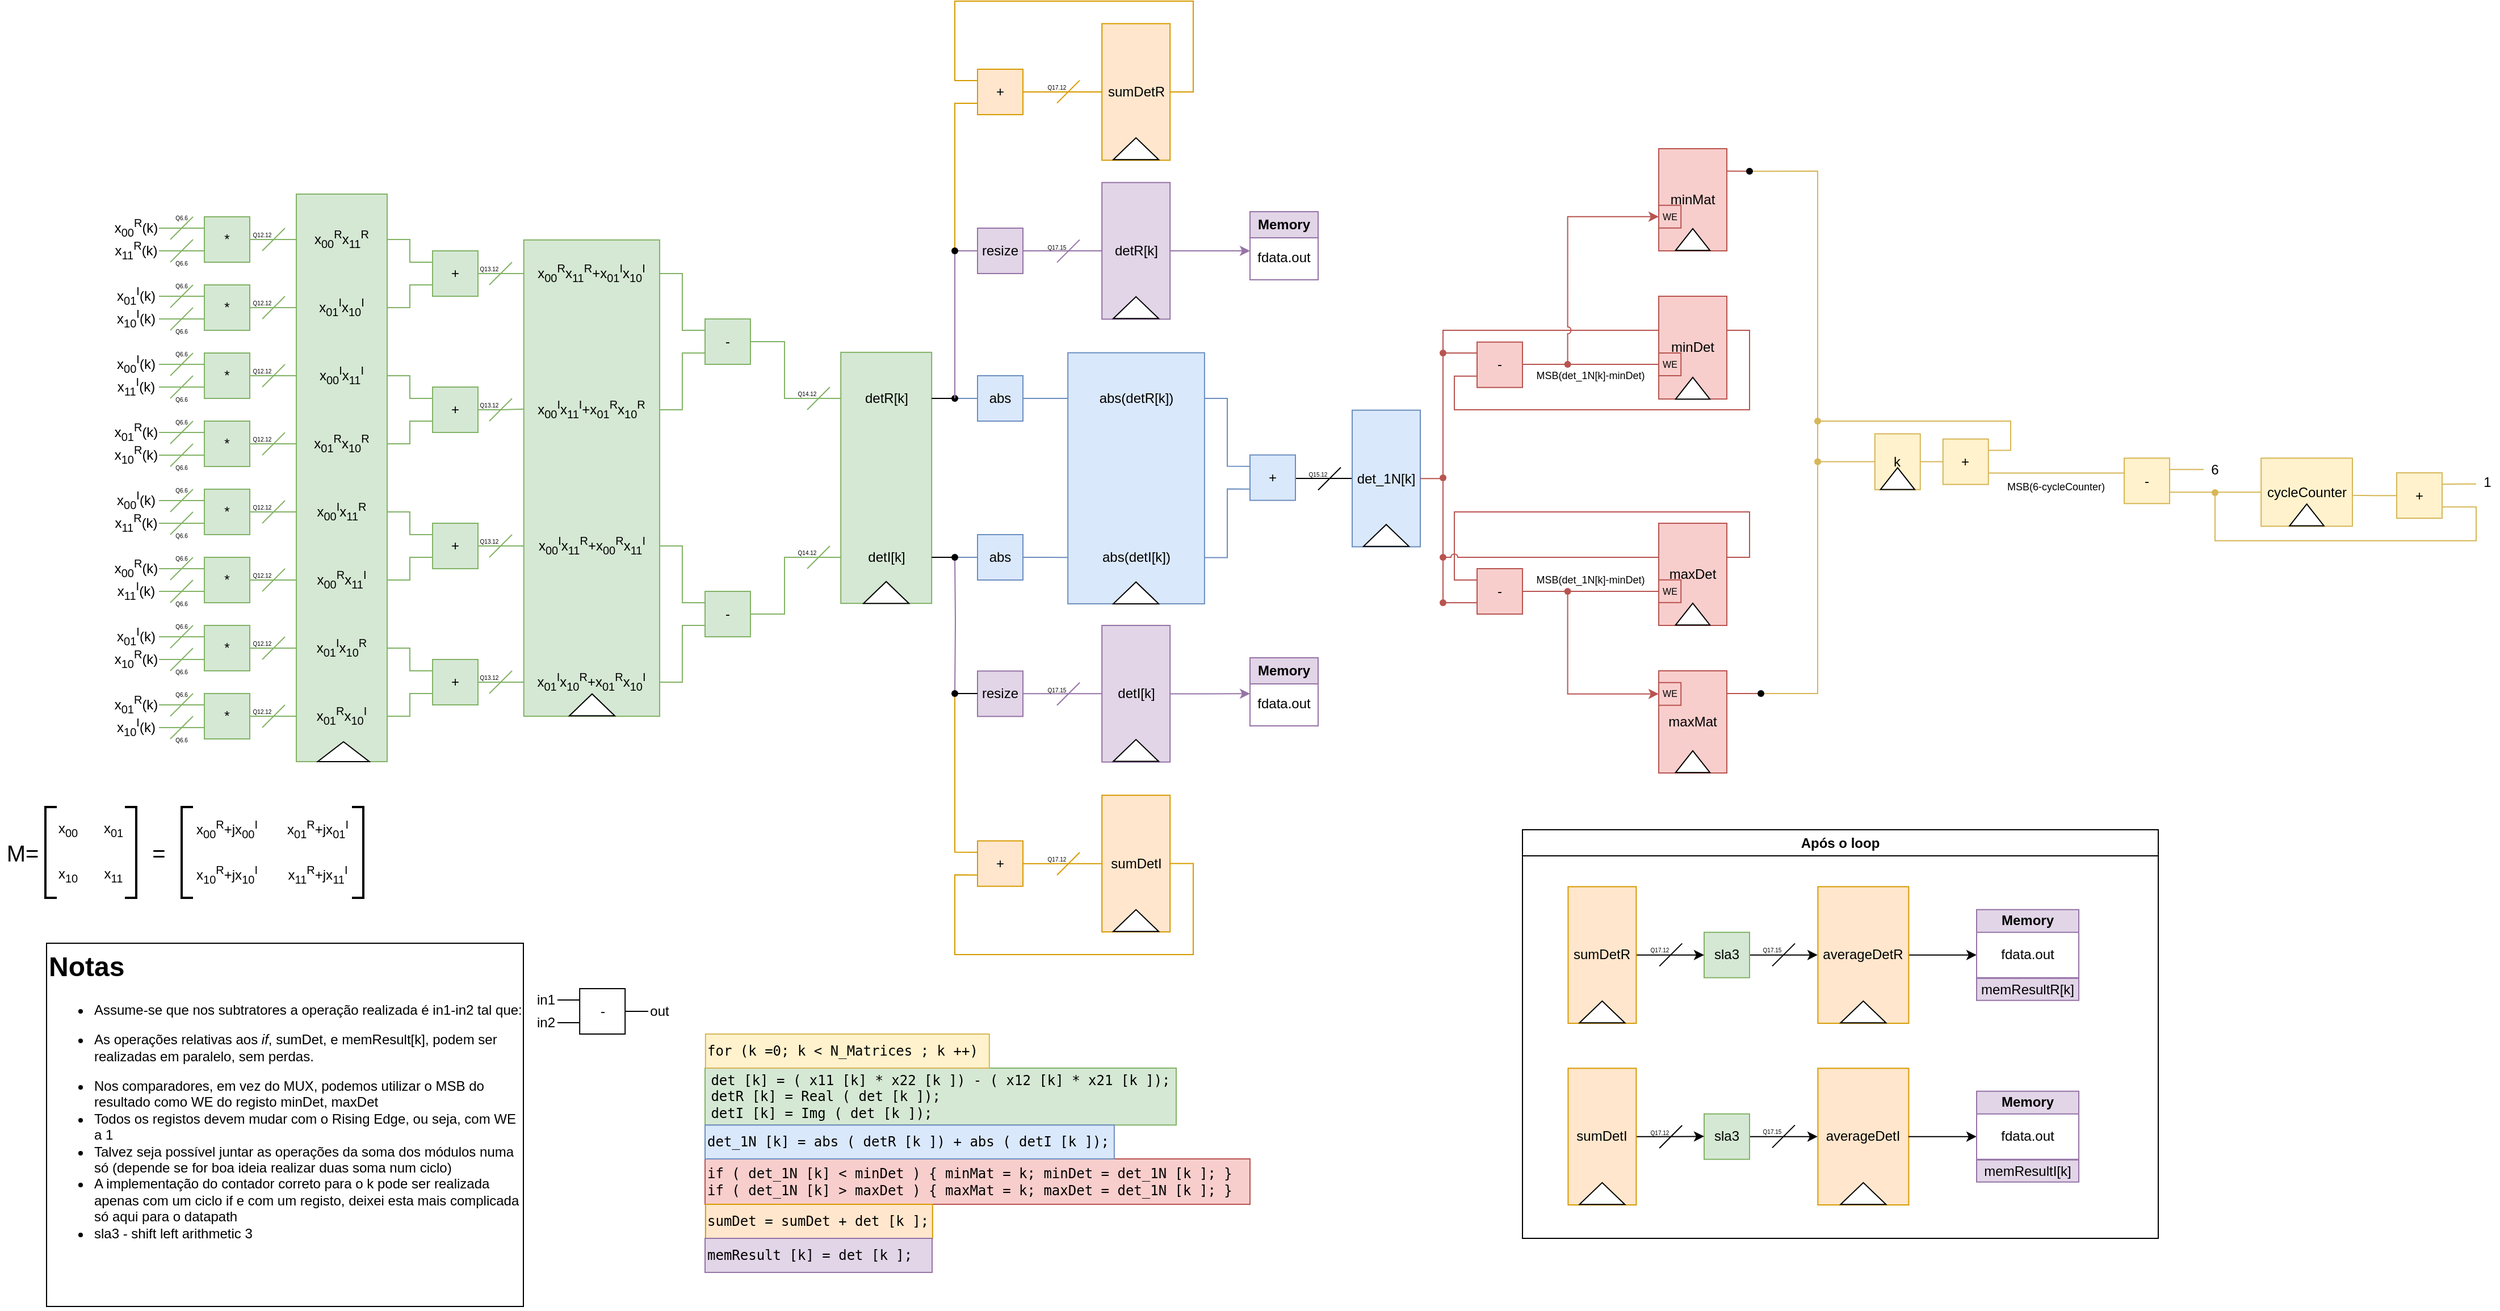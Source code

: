 <mxfile version="24.7.17">
  <diagram name="Page-1" id="VPvtaMNpJZhvRJrZJaOK">
    <mxGraphModel dx="555" dy="1473" grid="1" gridSize="10" guides="1" tooltips="1" connect="1" arrows="1" fold="1" page="1" pageScale="1" pageWidth="850" pageHeight="1100" math="0" shadow="0">
      <root>
        <mxCell id="0" />
        <mxCell id="1" parent="0" />
        <mxCell id="rDomsemBt22BLF_l0Lk8-1" value="" style="rounded=0;whiteSpace=wrap;html=1;rotation=90;fillColor=#d5e8d4;strokeColor=#82b366;" parent="1" vertex="1">
          <mxGeometry x="110" y="270" width="500" height="80" as="geometry" />
        </mxCell>
        <mxCell id="rDomsemBt22BLF_l0Lk8-19" style="edgeStyle=orthogonalEdgeStyle;rounded=0;orthogonalLoop=1;jettySize=auto;html=1;endArrow=none;endFill=0;fillColor=#d5e8d4;strokeColor=#82b366;" parent="1" source="rDomsemBt22BLF_l0Lk8-2" edge="1">
          <mxGeometry relative="1" as="geometry">
            <mxPoint x="320" y="100" as="targetPoint" />
          </mxGeometry>
        </mxCell>
        <mxCell id="rDomsemBt22BLF_l0Lk8-2" value="*" style="rounded=0;whiteSpace=wrap;html=1;fillColor=#d5e8d4;strokeColor=#82b366;" parent="1" vertex="1">
          <mxGeometry x="239" y="80" width="40" height="40" as="geometry" />
        </mxCell>
        <mxCell id="rDomsemBt22BLF_l0Lk8-17" style="edgeStyle=orthogonalEdgeStyle;rounded=0;orthogonalLoop=1;jettySize=auto;html=1;endArrow=none;endFill=0;fillColor=#d5e8d4;strokeColor=#82b366;" parent="1" source="rDomsemBt22BLF_l0Lk8-3" edge="1">
          <mxGeometry relative="1" as="geometry">
            <mxPoint x="320" y="160" as="targetPoint" />
          </mxGeometry>
        </mxCell>
        <mxCell id="rDomsemBt22BLF_l0Lk8-3" value="*" style="rounded=0;whiteSpace=wrap;html=1;fillColor=#d5e8d4;strokeColor=#82b366;" parent="1" vertex="1">
          <mxGeometry x="239" y="140" width="40" height="40" as="geometry" />
        </mxCell>
        <mxCell id="rDomsemBt22BLF_l0Lk8-4" value="*" style="rounded=0;whiteSpace=wrap;html=1;fillColor=#d5e8d4;strokeColor=#82b366;" parent="1" vertex="1">
          <mxGeometry x="239" y="200" width="40" height="40" as="geometry" />
        </mxCell>
        <mxCell id="rDomsemBt22BLF_l0Lk8-15" style="edgeStyle=orthogonalEdgeStyle;rounded=0;orthogonalLoop=1;jettySize=auto;html=1;endArrow=none;endFill=0;fillColor=#d5e8d4;strokeColor=#82b366;" parent="1" source="rDomsemBt22BLF_l0Lk8-5" edge="1">
          <mxGeometry relative="1" as="geometry">
            <mxPoint x="320" y="280" as="targetPoint" />
          </mxGeometry>
        </mxCell>
        <mxCell id="rDomsemBt22BLF_l0Lk8-5" value="*" style="rounded=0;whiteSpace=wrap;html=1;fillColor=#d5e8d4;strokeColor=#82b366;" parent="1" vertex="1">
          <mxGeometry x="239" y="260" width="40" height="40" as="geometry" />
        </mxCell>
        <mxCell id="rDomsemBt22BLF_l0Lk8-14" style="edgeStyle=orthogonalEdgeStyle;rounded=0;orthogonalLoop=1;jettySize=auto;html=1;endArrow=none;endFill=0;fillColor=#d5e8d4;strokeColor=#82b366;" parent="1" source="rDomsemBt22BLF_l0Lk8-6" edge="1">
          <mxGeometry relative="1" as="geometry">
            <mxPoint x="320" y="340" as="targetPoint" />
          </mxGeometry>
        </mxCell>
        <mxCell id="rDomsemBt22BLF_l0Lk8-6" value="*" style="rounded=0;whiteSpace=wrap;html=1;fillColor=#d5e8d4;strokeColor=#82b366;" parent="1" vertex="1">
          <mxGeometry x="239" y="320" width="40" height="40" as="geometry" />
        </mxCell>
        <mxCell id="rDomsemBt22BLF_l0Lk8-13" style="edgeStyle=orthogonalEdgeStyle;rounded=0;orthogonalLoop=1;jettySize=auto;html=1;endArrow=none;endFill=0;fillColor=#d5e8d4;strokeColor=#82b366;" parent="1" source="rDomsemBt22BLF_l0Lk8-7" edge="1">
          <mxGeometry relative="1" as="geometry">
            <mxPoint x="320" y="400" as="targetPoint" />
          </mxGeometry>
        </mxCell>
        <mxCell id="rDomsemBt22BLF_l0Lk8-7" value="*" style="rounded=0;whiteSpace=wrap;html=1;fillColor=#d5e8d4;strokeColor=#82b366;" parent="1" vertex="1">
          <mxGeometry x="239" y="380" width="40" height="40" as="geometry" />
        </mxCell>
        <mxCell id="rDomsemBt22BLF_l0Lk8-12" style="edgeStyle=orthogonalEdgeStyle;rounded=0;orthogonalLoop=1;jettySize=auto;html=1;endArrow=none;endFill=0;fillColor=#d5e8d4;strokeColor=#82b366;" parent="1" source="rDomsemBt22BLF_l0Lk8-8" edge="1">
          <mxGeometry relative="1" as="geometry">
            <mxPoint x="320" y="460" as="targetPoint" />
          </mxGeometry>
        </mxCell>
        <mxCell id="rDomsemBt22BLF_l0Lk8-8" value="*" style="rounded=0;whiteSpace=wrap;html=1;fillColor=#d5e8d4;strokeColor=#82b366;" parent="1" vertex="1">
          <mxGeometry x="239" y="440" width="40" height="40" as="geometry" />
        </mxCell>
        <mxCell id="rDomsemBt22BLF_l0Lk8-11" style="edgeStyle=orthogonalEdgeStyle;rounded=0;orthogonalLoop=1;jettySize=auto;html=1;endArrow=none;endFill=0;fillColor=#d5e8d4;strokeColor=#82b366;" parent="1" source="rDomsemBt22BLF_l0Lk8-9" edge="1">
          <mxGeometry relative="1" as="geometry">
            <mxPoint x="320" y="520" as="targetPoint" />
          </mxGeometry>
        </mxCell>
        <mxCell id="rDomsemBt22BLF_l0Lk8-9" value="*" style="rounded=0;whiteSpace=wrap;html=1;fillColor=#d5e8d4;strokeColor=#82b366;" parent="1" vertex="1">
          <mxGeometry x="239" y="500" width="40" height="40" as="geometry" />
        </mxCell>
        <mxCell id="rDomsemBt22BLF_l0Lk8-10" value="" style="triangle;whiteSpace=wrap;html=1;rotation=-90;" parent="1" vertex="1">
          <mxGeometry x="352.81" y="528.45" width="17.5" height="45.62" as="geometry" />
        </mxCell>
        <mxCell id="rDomsemBt22BLF_l0Lk8-16" style="edgeStyle=orthogonalEdgeStyle;rounded=0;orthogonalLoop=1;jettySize=auto;html=1;endArrow=none;endFill=0;fillColor=#d5e8d4;strokeColor=#82b366;" parent="1" source="rDomsemBt22BLF_l0Lk8-4" edge="1">
          <mxGeometry relative="1" as="geometry">
            <mxPoint x="320" y="220" as="targetPoint" />
          </mxGeometry>
        </mxCell>
        <mxCell id="rDomsemBt22BLF_l0Lk8-41" style="edgeStyle=orthogonalEdgeStyle;rounded=0;orthogonalLoop=1;jettySize=auto;html=1;entryX=0;entryY=0.25;entryDx=0;entryDy=0;endArrow=none;endFill=0;fillColor=#d5e8d4;strokeColor=#82b366;" parent="1" source="rDomsemBt22BLF_l0Lk8-37" target="rDomsemBt22BLF_l0Lk8-2" edge="1">
          <mxGeometry relative="1" as="geometry" />
        </mxCell>
        <mxCell id="rDomsemBt22BLF_l0Lk8-37" value="x&lt;sub&gt;00&lt;/sub&gt;&lt;sup&gt;R&lt;/sup&gt;(k)" style="text;html=1;align=center;verticalAlign=middle;whiteSpace=wrap;rounded=0;" parent="1" vertex="1">
          <mxGeometry x="159" y="80" width="40" height="20" as="geometry" />
        </mxCell>
        <mxCell id="rDomsemBt22BLF_l0Lk8-43" style="edgeStyle=orthogonalEdgeStyle;rounded=0;orthogonalLoop=1;jettySize=auto;html=1;entryX=0;entryY=0.25;entryDx=0;entryDy=0;endArrow=none;endFill=0;fillColor=#d5e8d4;strokeColor=#82b366;" parent="1" source="rDomsemBt22BLF_l0Lk8-38" target="rDomsemBt22BLF_l0Lk8-3" edge="1">
          <mxGeometry relative="1" as="geometry" />
        </mxCell>
        <mxCell id="rDomsemBt22BLF_l0Lk8-38" value="x&lt;sub&gt;01&lt;/sub&gt;&lt;sup&gt;I&lt;/sup&gt;(k)" style="text;html=1;align=center;verticalAlign=middle;whiteSpace=wrap;rounded=0;" parent="1" vertex="1">
          <mxGeometry x="159" y="140" width="40" height="20" as="geometry" />
        </mxCell>
        <mxCell id="rDomsemBt22BLF_l0Lk8-42" style="edgeStyle=orthogonalEdgeStyle;rounded=0;orthogonalLoop=1;jettySize=auto;html=1;entryX=0;entryY=0.75;entryDx=0;entryDy=0;endArrow=none;endFill=0;fillColor=#d5e8d4;strokeColor=#82b366;" parent="1" source="rDomsemBt22BLF_l0Lk8-39" target="rDomsemBt22BLF_l0Lk8-2" edge="1">
          <mxGeometry relative="1" as="geometry" />
        </mxCell>
        <mxCell id="rDomsemBt22BLF_l0Lk8-39" value="x&lt;sub&gt;11&lt;/sub&gt;&lt;sup&gt;R&lt;/sup&gt;(k)" style="text;html=1;align=center;verticalAlign=middle;whiteSpace=wrap;rounded=0;" parent="1" vertex="1">
          <mxGeometry x="159" y="100" width="40" height="20" as="geometry" />
        </mxCell>
        <mxCell id="rDomsemBt22BLF_l0Lk8-44" style="edgeStyle=orthogonalEdgeStyle;rounded=0;orthogonalLoop=1;jettySize=auto;html=1;entryX=0;entryY=0.75;entryDx=0;entryDy=0;endArrow=none;endFill=0;fillColor=#d5e8d4;strokeColor=#82b366;" parent="1" source="rDomsemBt22BLF_l0Lk8-40" target="rDomsemBt22BLF_l0Lk8-3" edge="1">
          <mxGeometry relative="1" as="geometry" />
        </mxCell>
        <mxCell id="rDomsemBt22BLF_l0Lk8-40" value="x&lt;sub&gt;10&lt;/sub&gt;&lt;sup&gt;I&lt;/sup&gt;(k)" style="text;html=1;align=center;verticalAlign=middle;whiteSpace=wrap;rounded=0;" parent="1" vertex="1">
          <mxGeometry x="159" y="160" width="40" height="20" as="geometry" />
        </mxCell>
        <mxCell id="rDomsemBt22BLF_l0Lk8-57" style="edgeStyle=orthogonalEdgeStyle;rounded=0;orthogonalLoop=1;jettySize=auto;html=1;entryX=0;entryY=0.25;entryDx=0;entryDy=0;endArrow=none;endFill=0;fillColor=#d5e8d4;strokeColor=#82b366;" parent="1" source="rDomsemBt22BLF_l0Lk8-45" target="rDomsemBt22BLF_l0Lk8-4" edge="1">
          <mxGeometry relative="1" as="geometry" />
        </mxCell>
        <mxCell id="rDomsemBt22BLF_l0Lk8-45" value="x&lt;sub&gt;00&lt;/sub&gt;&lt;sup&gt;I&lt;/sup&gt;(k)" style="text;html=1;align=center;verticalAlign=middle;whiteSpace=wrap;rounded=0;" parent="1" vertex="1">
          <mxGeometry x="159" y="200" width="40" height="20" as="geometry" />
        </mxCell>
        <mxCell id="rDomsemBt22BLF_l0Lk8-58" style="edgeStyle=orthogonalEdgeStyle;rounded=0;orthogonalLoop=1;jettySize=auto;html=1;entryX=0;entryY=0.75;entryDx=0;entryDy=0;endArrow=none;endFill=0;fillColor=#d5e8d4;strokeColor=#82b366;" parent="1" source="rDomsemBt22BLF_l0Lk8-46" target="rDomsemBt22BLF_l0Lk8-4" edge="1">
          <mxGeometry relative="1" as="geometry" />
        </mxCell>
        <mxCell id="rDomsemBt22BLF_l0Lk8-46" value="x&lt;sub&gt;11&lt;/sub&gt;&lt;sup&gt;I&lt;/sup&gt;(k)" style="text;html=1;align=center;verticalAlign=middle;whiteSpace=wrap;rounded=0;" parent="1" vertex="1">
          <mxGeometry x="159" y="220" width="40" height="20" as="geometry" />
        </mxCell>
        <mxCell id="rDomsemBt22BLF_l0Lk8-59" style="edgeStyle=orthogonalEdgeStyle;rounded=0;orthogonalLoop=1;jettySize=auto;html=1;entryX=0;entryY=0.25;entryDx=0;entryDy=0;endArrow=none;endFill=0;fillColor=#d5e8d4;strokeColor=#82b366;" parent="1" source="rDomsemBt22BLF_l0Lk8-47" target="rDomsemBt22BLF_l0Lk8-5" edge="1">
          <mxGeometry relative="1" as="geometry" />
        </mxCell>
        <mxCell id="rDomsemBt22BLF_l0Lk8-47" value="x&lt;sub&gt;01&lt;/sub&gt;&lt;sup&gt;R&lt;/sup&gt;(k)" style="text;html=1;align=center;verticalAlign=middle;whiteSpace=wrap;rounded=0;" parent="1" vertex="1">
          <mxGeometry x="159" y="260" width="40" height="20" as="geometry" />
        </mxCell>
        <mxCell id="rDomsemBt22BLF_l0Lk8-60" style="edgeStyle=orthogonalEdgeStyle;rounded=0;orthogonalLoop=1;jettySize=auto;html=1;entryX=0;entryY=0.75;entryDx=0;entryDy=0;endArrow=none;endFill=0;fillColor=#d5e8d4;strokeColor=#82b366;" parent="1" source="rDomsemBt22BLF_l0Lk8-48" target="rDomsemBt22BLF_l0Lk8-5" edge="1">
          <mxGeometry relative="1" as="geometry" />
        </mxCell>
        <mxCell id="rDomsemBt22BLF_l0Lk8-48" value="x&lt;sub&gt;10&lt;/sub&gt;&lt;sup&gt;R&lt;/sup&gt;(k)" style="text;html=1;align=center;verticalAlign=middle;whiteSpace=wrap;rounded=0;" parent="1" vertex="1">
          <mxGeometry x="159" y="280" width="40" height="20" as="geometry" />
        </mxCell>
        <mxCell id="rDomsemBt22BLF_l0Lk8-61" style="edgeStyle=orthogonalEdgeStyle;rounded=0;orthogonalLoop=1;jettySize=auto;html=1;entryX=0;entryY=0.25;entryDx=0;entryDy=0;endArrow=none;endFill=0;fillColor=#d5e8d4;strokeColor=#82b366;" parent="1" source="rDomsemBt22BLF_l0Lk8-49" target="rDomsemBt22BLF_l0Lk8-6" edge="1">
          <mxGeometry relative="1" as="geometry" />
        </mxCell>
        <mxCell id="rDomsemBt22BLF_l0Lk8-49" value="x&lt;sub&gt;00&lt;/sub&gt;&lt;sup&gt;I&lt;/sup&gt;(k)" style="text;html=1;align=center;verticalAlign=middle;whiteSpace=wrap;rounded=0;" parent="1" vertex="1">
          <mxGeometry x="159" y="320" width="40" height="20" as="geometry" />
        </mxCell>
        <mxCell id="rDomsemBt22BLF_l0Lk8-63" style="edgeStyle=orthogonalEdgeStyle;rounded=0;orthogonalLoop=1;jettySize=auto;html=1;entryX=0;entryY=0.25;entryDx=0;entryDy=0;endArrow=none;endFill=0;fillColor=#d5e8d4;strokeColor=#82b366;" parent="1" source="rDomsemBt22BLF_l0Lk8-50" target="rDomsemBt22BLF_l0Lk8-7" edge="1">
          <mxGeometry relative="1" as="geometry" />
        </mxCell>
        <mxCell id="rDomsemBt22BLF_l0Lk8-50" value="x&lt;sub&gt;00&lt;/sub&gt;&lt;sup&gt;R&lt;/sup&gt;(k)" style="text;html=1;align=center;verticalAlign=middle;whiteSpace=wrap;rounded=0;" parent="1" vertex="1">
          <mxGeometry x="159" y="380" width="40" height="20" as="geometry" />
        </mxCell>
        <mxCell id="rDomsemBt22BLF_l0Lk8-62" style="edgeStyle=orthogonalEdgeStyle;rounded=0;orthogonalLoop=1;jettySize=auto;html=1;entryX=0;entryY=0.75;entryDx=0;entryDy=0;endArrow=none;endFill=0;fillColor=#d5e8d4;strokeColor=#82b366;" parent="1" source="rDomsemBt22BLF_l0Lk8-51" target="rDomsemBt22BLF_l0Lk8-6" edge="1">
          <mxGeometry relative="1" as="geometry" />
        </mxCell>
        <mxCell id="rDomsemBt22BLF_l0Lk8-51" value="x&lt;sub&gt;11&lt;/sub&gt;&lt;sup&gt;R&lt;/sup&gt;(k)" style="text;html=1;align=center;verticalAlign=middle;whiteSpace=wrap;rounded=0;" parent="1" vertex="1">
          <mxGeometry x="159" y="340" width="40" height="20" as="geometry" />
        </mxCell>
        <mxCell id="rDomsemBt22BLF_l0Lk8-64" style="edgeStyle=orthogonalEdgeStyle;rounded=0;orthogonalLoop=1;jettySize=auto;html=1;entryX=0;entryY=0.75;entryDx=0;entryDy=0;endArrow=none;endFill=0;fillColor=#d5e8d4;strokeColor=#82b366;" parent="1" source="rDomsemBt22BLF_l0Lk8-52" target="rDomsemBt22BLF_l0Lk8-7" edge="1">
          <mxGeometry relative="1" as="geometry" />
        </mxCell>
        <mxCell id="rDomsemBt22BLF_l0Lk8-52" value="x&lt;sub&gt;11&lt;/sub&gt;&lt;sup&gt;I&lt;/sup&gt;(k)" style="text;html=1;align=center;verticalAlign=middle;whiteSpace=wrap;rounded=0;" parent="1" vertex="1">
          <mxGeometry x="159" y="400" width="40" height="20" as="geometry" />
        </mxCell>
        <mxCell id="rDomsemBt22BLF_l0Lk8-66" style="edgeStyle=orthogonalEdgeStyle;rounded=0;orthogonalLoop=1;jettySize=auto;html=1;entryX=0;entryY=0.25;entryDx=0;entryDy=0;endArrow=none;endFill=0;fillColor=#d5e8d4;strokeColor=#82b366;" parent="1" source="rDomsemBt22BLF_l0Lk8-53" target="rDomsemBt22BLF_l0Lk8-8" edge="1">
          <mxGeometry relative="1" as="geometry" />
        </mxCell>
        <mxCell id="rDomsemBt22BLF_l0Lk8-53" value="x&lt;sub&gt;01&lt;/sub&gt;&lt;sup&gt;I&lt;/sup&gt;(k)" style="text;html=1;align=center;verticalAlign=middle;whiteSpace=wrap;rounded=0;" parent="1" vertex="1">
          <mxGeometry x="159" y="440" width="40" height="20" as="geometry" />
        </mxCell>
        <mxCell id="rDomsemBt22BLF_l0Lk8-67" style="edgeStyle=orthogonalEdgeStyle;rounded=0;orthogonalLoop=1;jettySize=auto;html=1;entryX=0;entryY=0.75;entryDx=0;entryDy=0;endArrow=none;endFill=0;fillColor=#d5e8d4;strokeColor=#82b366;" parent="1" source="rDomsemBt22BLF_l0Lk8-54" target="rDomsemBt22BLF_l0Lk8-8" edge="1">
          <mxGeometry relative="1" as="geometry" />
        </mxCell>
        <mxCell id="rDomsemBt22BLF_l0Lk8-54" value="x&lt;sub&gt;10&lt;/sub&gt;&lt;sup&gt;R&lt;/sup&gt;(k)" style="text;html=1;align=center;verticalAlign=middle;whiteSpace=wrap;rounded=0;" parent="1" vertex="1">
          <mxGeometry x="159" y="460" width="40" height="20" as="geometry" />
        </mxCell>
        <mxCell id="rDomsemBt22BLF_l0Lk8-68" style="edgeStyle=orthogonalEdgeStyle;rounded=0;orthogonalLoop=1;jettySize=auto;html=1;entryX=0;entryY=0.25;entryDx=0;entryDy=0;endArrow=none;endFill=0;fillColor=#d5e8d4;strokeColor=#82b366;" parent="1" source="rDomsemBt22BLF_l0Lk8-55" target="rDomsemBt22BLF_l0Lk8-9" edge="1">
          <mxGeometry relative="1" as="geometry" />
        </mxCell>
        <mxCell id="rDomsemBt22BLF_l0Lk8-55" value="x&lt;sub&gt;01&lt;/sub&gt;&lt;sup&gt;R&lt;/sup&gt;(k)" style="text;html=1;align=center;verticalAlign=middle;whiteSpace=wrap;rounded=0;" parent="1" vertex="1">
          <mxGeometry x="159" y="500" width="40" height="20" as="geometry" />
        </mxCell>
        <mxCell id="rDomsemBt22BLF_l0Lk8-69" style="edgeStyle=orthogonalEdgeStyle;rounded=0;orthogonalLoop=1;jettySize=auto;html=1;entryX=0;entryY=0.75;entryDx=0;entryDy=0;endArrow=none;endFill=0;fillColor=#d5e8d4;strokeColor=#82b366;" parent="1" source="rDomsemBt22BLF_l0Lk8-56" target="rDomsemBt22BLF_l0Lk8-9" edge="1">
          <mxGeometry relative="1" as="geometry" />
        </mxCell>
        <mxCell id="rDomsemBt22BLF_l0Lk8-56" value="x&lt;sub&gt;10&lt;/sub&gt;&lt;sup&gt;I&lt;/sup&gt;(k)" style="text;html=1;align=center;verticalAlign=middle;whiteSpace=wrap;rounded=0;" parent="1" vertex="1">
          <mxGeometry x="159" y="520" width="40" height="20" as="geometry" />
        </mxCell>
        <mxCell id="rDomsemBt22BLF_l0Lk8-73" value="" style="endArrow=none;html=1;rounded=0;fillColor=#d5e8d4;strokeColor=#82b366;" parent="1" edge="1">
          <mxGeometry width="50" height="50" relative="1" as="geometry">
            <mxPoint x="209" y="100" as="sourcePoint" />
            <mxPoint x="229" y="80" as="targetPoint" />
          </mxGeometry>
        </mxCell>
        <mxCell id="rDomsemBt22BLF_l0Lk8-74" value="" style="endArrow=none;html=1;rounded=0;fillColor=#d5e8d4;strokeColor=#82b366;" parent="1" edge="1">
          <mxGeometry width="50" height="50" relative="1" as="geometry">
            <mxPoint x="209" y="120" as="sourcePoint" />
            <mxPoint x="229" y="100" as="targetPoint" />
          </mxGeometry>
        </mxCell>
        <mxCell id="rDomsemBt22BLF_l0Lk8-77" value="Q6.6" style="text;html=1;align=center;verticalAlign=middle;whiteSpace=wrap;rounded=0;fontSize=5;" parent="1" vertex="1">
          <mxGeometry x="209" y="70" width="20" height="20" as="geometry" />
        </mxCell>
        <mxCell id="rDomsemBt22BLF_l0Lk8-78" value="Q6.6" style="text;html=1;align=center;verticalAlign=middle;whiteSpace=wrap;rounded=0;fontSize=5;" parent="1" vertex="1">
          <mxGeometry x="209" y="110" width="20" height="20" as="geometry" />
        </mxCell>
        <mxCell id="rDomsemBt22BLF_l0Lk8-79" value="" style="endArrow=none;html=1;rounded=0;fillColor=#d5e8d4;strokeColor=#82b366;" parent="1" edge="1">
          <mxGeometry width="50" height="50" relative="1" as="geometry">
            <mxPoint x="209" y="160" as="sourcePoint" />
            <mxPoint x="229" y="140" as="targetPoint" />
          </mxGeometry>
        </mxCell>
        <mxCell id="rDomsemBt22BLF_l0Lk8-80" value="" style="endArrow=none;html=1;rounded=0;fillColor=#d5e8d4;strokeColor=#82b366;" parent="1" edge="1">
          <mxGeometry width="50" height="50" relative="1" as="geometry">
            <mxPoint x="209" y="180" as="sourcePoint" />
            <mxPoint x="229" y="160" as="targetPoint" />
          </mxGeometry>
        </mxCell>
        <mxCell id="rDomsemBt22BLF_l0Lk8-81" value="Q6.6" style="text;html=1;align=center;verticalAlign=middle;whiteSpace=wrap;rounded=0;fontSize=5;" parent="1" vertex="1">
          <mxGeometry x="209" y="130" width="20" height="20" as="geometry" />
        </mxCell>
        <mxCell id="rDomsemBt22BLF_l0Lk8-82" value="Q6.6" style="text;html=1;align=center;verticalAlign=middle;whiteSpace=wrap;rounded=0;fontSize=5;" parent="1" vertex="1">
          <mxGeometry x="209" y="170" width="20" height="20" as="geometry" />
        </mxCell>
        <mxCell id="rDomsemBt22BLF_l0Lk8-83" value="" style="endArrow=none;html=1;rounded=0;fillColor=#d5e8d4;strokeColor=#82b366;" parent="1" edge="1">
          <mxGeometry width="50" height="50" relative="1" as="geometry">
            <mxPoint x="209" y="220" as="sourcePoint" />
            <mxPoint x="229" y="200" as="targetPoint" />
          </mxGeometry>
        </mxCell>
        <mxCell id="rDomsemBt22BLF_l0Lk8-84" value="" style="endArrow=none;html=1;rounded=0;fillColor=#d5e8d4;strokeColor=#82b366;" parent="1" edge="1">
          <mxGeometry width="50" height="50" relative="1" as="geometry">
            <mxPoint x="209" y="240" as="sourcePoint" />
            <mxPoint x="229" y="220" as="targetPoint" />
          </mxGeometry>
        </mxCell>
        <mxCell id="rDomsemBt22BLF_l0Lk8-85" value="Q6.6" style="text;html=1;align=center;verticalAlign=middle;whiteSpace=wrap;rounded=0;fontSize=5;" parent="1" vertex="1">
          <mxGeometry x="209" y="190" width="20" height="20" as="geometry" />
        </mxCell>
        <mxCell id="rDomsemBt22BLF_l0Lk8-86" value="Q6.6" style="text;html=1;align=center;verticalAlign=middle;whiteSpace=wrap;rounded=0;fontSize=5;" parent="1" vertex="1">
          <mxGeometry x="209" y="230" width="20" height="20" as="geometry" />
        </mxCell>
        <mxCell id="rDomsemBt22BLF_l0Lk8-87" value="" style="endArrow=none;html=1;rounded=0;fillColor=#d5e8d4;strokeColor=#82b366;" parent="1" edge="1">
          <mxGeometry width="50" height="50" relative="1" as="geometry">
            <mxPoint x="209" y="280" as="sourcePoint" />
            <mxPoint x="229" y="260" as="targetPoint" />
          </mxGeometry>
        </mxCell>
        <mxCell id="rDomsemBt22BLF_l0Lk8-88" value="" style="endArrow=none;html=1;rounded=0;fillColor=#d5e8d4;strokeColor=#82b366;" parent="1" edge="1">
          <mxGeometry width="50" height="50" relative="1" as="geometry">
            <mxPoint x="209" y="300" as="sourcePoint" />
            <mxPoint x="229" y="280" as="targetPoint" />
          </mxGeometry>
        </mxCell>
        <mxCell id="rDomsemBt22BLF_l0Lk8-89" value="Q6.6" style="text;html=1;align=center;verticalAlign=middle;whiteSpace=wrap;rounded=0;fontSize=5;" parent="1" vertex="1">
          <mxGeometry x="209" y="250" width="20" height="20" as="geometry" />
        </mxCell>
        <mxCell id="rDomsemBt22BLF_l0Lk8-90" value="Q6.6" style="text;html=1;align=center;verticalAlign=middle;whiteSpace=wrap;rounded=0;fontSize=5;" parent="1" vertex="1">
          <mxGeometry x="209" y="290" width="20" height="20" as="geometry" />
        </mxCell>
        <mxCell id="rDomsemBt22BLF_l0Lk8-91" value="" style="endArrow=none;html=1;rounded=0;fillColor=#d5e8d4;strokeColor=#82b366;" parent="1" edge="1">
          <mxGeometry width="50" height="50" relative="1" as="geometry">
            <mxPoint x="209" y="340" as="sourcePoint" />
            <mxPoint x="229" y="320" as="targetPoint" />
          </mxGeometry>
        </mxCell>
        <mxCell id="rDomsemBt22BLF_l0Lk8-92" value="" style="endArrow=none;html=1;rounded=0;fillColor=#d5e8d4;strokeColor=#82b366;" parent="1" edge="1">
          <mxGeometry width="50" height="50" relative="1" as="geometry">
            <mxPoint x="209" y="360" as="sourcePoint" />
            <mxPoint x="229" y="340" as="targetPoint" />
          </mxGeometry>
        </mxCell>
        <mxCell id="rDomsemBt22BLF_l0Lk8-93" value="Q6.6" style="text;html=1;align=center;verticalAlign=middle;whiteSpace=wrap;rounded=0;fontSize=5;" parent="1" vertex="1">
          <mxGeometry x="209" y="310" width="20" height="20" as="geometry" />
        </mxCell>
        <mxCell id="rDomsemBt22BLF_l0Lk8-94" value="Q6.6" style="text;html=1;align=center;verticalAlign=middle;whiteSpace=wrap;rounded=0;fontSize=5;" parent="1" vertex="1">
          <mxGeometry x="209" y="350" width="20" height="20" as="geometry" />
        </mxCell>
        <mxCell id="rDomsemBt22BLF_l0Lk8-95" value="" style="endArrow=none;html=1;rounded=0;fillColor=#d5e8d4;strokeColor=#82b366;" parent="1" edge="1">
          <mxGeometry width="50" height="50" relative="1" as="geometry">
            <mxPoint x="209" y="400" as="sourcePoint" />
            <mxPoint x="229" y="380" as="targetPoint" />
          </mxGeometry>
        </mxCell>
        <mxCell id="rDomsemBt22BLF_l0Lk8-96" value="" style="endArrow=none;html=1;rounded=0;fillColor=#d5e8d4;strokeColor=#82b366;" parent="1" edge="1">
          <mxGeometry width="50" height="50" relative="1" as="geometry">
            <mxPoint x="209" y="420" as="sourcePoint" />
            <mxPoint x="229" y="400" as="targetPoint" />
          </mxGeometry>
        </mxCell>
        <mxCell id="rDomsemBt22BLF_l0Lk8-97" value="Q6.6" style="text;html=1;align=center;verticalAlign=middle;whiteSpace=wrap;rounded=0;fontSize=5;" parent="1" vertex="1">
          <mxGeometry x="209" y="370" width="20" height="20" as="geometry" />
        </mxCell>
        <mxCell id="rDomsemBt22BLF_l0Lk8-98" value="Q6.6" style="text;html=1;align=center;verticalAlign=middle;whiteSpace=wrap;rounded=0;fontSize=5;" parent="1" vertex="1">
          <mxGeometry x="209" y="410" width="20" height="20" as="geometry" />
        </mxCell>
        <mxCell id="rDomsemBt22BLF_l0Lk8-99" value="" style="endArrow=none;html=1;rounded=0;fillColor=#d5e8d4;strokeColor=#82b366;" parent="1" edge="1">
          <mxGeometry width="50" height="50" relative="1" as="geometry">
            <mxPoint x="209" y="460" as="sourcePoint" />
            <mxPoint x="229" y="440" as="targetPoint" />
          </mxGeometry>
        </mxCell>
        <mxCell id="rDomsemBt22BLF_l0Lk8-100" value="" style="endArrow=none;html=1;rounded=0;fillColor=#d5e8d4;strokeColor=#82b366;" parent="1" edge="1">
          <mxGeometry width="50" height="50" relative="1" as="geometry">
            <mxPoint x="209" y="480" as="sourcePoint" />
            <mxPoint x="229" y="460" as="targetPoint" />
          </mxGeometry>
        </mxCell>
        <mxCell id="rDomsemBt22BLF_l0Lk8-101" value="Q6.6" style="text;html=1;align=center;verticalAlign=middle;whiteSpace=wrap;rounded=0;fontSize=5;" parent="1" vertex="1">
          <mxGeometry x="209" y="430" width="20" height="20" as="geometry" />
        </mxCell>
        <mxCell id="rDomsemBt22BLF_l0Lk8-102" value="Q6.6" style="text;html=1;align=center;verticalAlign=middle;whiteSpace=wrap;rounded=0;fontSize=5;" parent="1" vertex="1">
          <mxGeometry x="209" y="470" width="20" height="20" as="geometry" />
        </mxCell>
        <mxCell id="rDomsemBt22BLF_l0Lk8-103" value="" style="endArrow=none;html=1;rounded=0;fillColor=#d5e8d4;strokeColor=#82b366;" parent="1" edge="1">
          <mxGeometry width="50" height="50" relative="1" as="geometry">
            <mxPoint x="209" y="520" as="sourcePoint" />
            <mxPoint x="229" y="500" as="targetPoint" />
          </mxGeometry>
        </mxCell>
        <mxCell id="rDomsemBt22BLF_l0Lk8-104" value="" style="endArrow=none;html=1;rounded=0;fillColor=#d5e8d4;strokeColor=#82b366;" parent="1" edge="1">
          <mxGeometry width="50" height="50" relative="1" as="geometry">
            <mxPoint x="209" y="540" as="sourcePoint" />
            <mxPoint x="229" y="520" as="targetPoint" />
          </mxGeometry>
        </mxCell>
        <mxCell id="rDomsemBt22BLF_l0Lk8-105" value="Q6.6" style="text;html=1;align=center;verticalAlign=middle;whiteSpace=wrap;rounded=0;fontSize=5;" parent="1" vertex="1">
          <mxGeometry x="209" y="490" width="20" height="20" as="geometry" />
        </mxCell>
        <mxCell id="rDomsemBt22BLF_l0Lk8-106" value="Q6.6" style="text;html=1;align=center;verticalAlign=middle;whiteSpace=wrap;rounded=0;fontSize=5;" parent="1" vertex="1">
          <mxGeometry x="209" y="530" width="20" height="20" as="geometry" />
        </mxCell>
        <mxCell id="rDomsemBt22BLF_l0Lk8-107" value="" style="endArrow=none;html=1;rounded=0;fillColor=#d5e8d4;strokeColor=#82b366;" parent="1" edge="1">
          <mxGeometry width="50" height="50" relative="1" as="geometry">
            <mxPoint x="290" y="110" as="sourcePoint" />
            <mxPoint x="310" y="90" as="targetPoint" />
          </mxGeometry>
        </mxCell>
        <mxCell id="rDomsemBt22BLF_l0Lk8-108" value="Q12.12" style="text;html=1;align=center;verticalAlign=middle;whiteSpace=wrap;rounded=0;fontSize=5;" parent="1" vertex="1">
          <mxGeometry x="280" y="90" width="20" height="10" as="geometry" />
        </mxCell>
        <mxCell id="rDomsemBt22BLF_l0Lk8-110" value="" style="endArrow=none;html=1;rounded=0;fillColor=#d5e8d4;strokeColor=#82b366;" parent="1" edge="1">
          <mxGeometry width="50" height="50" relative="1" as="geometry">
            <mxPoint x="290" y="170" as="sourcePoint" />
            <mxPoint x="310" y="150" as="targetPoint" />
          </mxGeometry>
        </mxCell>
        <mxCell id="rDomsemBt22BLF_l0Lk8-111" value="Q12.12" style="text;html=1;align=center;verticalAlign=middle;whiteSpace=wrap;rounded=0;fontSize=5;" parent="1" vertex="1">
          <mxGeometry x="280" y="150" width="20" height="10" as="geometry" />
        </mxCell>
        <mxCell id="rDomsemBt22BLF_l0Lk8-112" value="" style="endArrow=none;html=1;rounded=0;fillColor=#d5e8d4;strokeColor=#82b366;" parent="1" edge="1">
          <mxGeometry width="50" height="50" relative="1" as="geometry">
            <mxPoint x="290" y="230" as="sourcePoint" />
            <mxPoint x="310" y="210" as="targetPoint" />
          </mxGeometry>
        </mxCell>
        <mxCell id="rDomsemBt22BLF_l0Lk8-113" value="Q12.12" style="text;html=1;align=center;verticalAlign=middle;whiteSpace=wrap;rounded=0;fontSize=5;" parent="1" vertex="1">
          <mxGeometry x="280" y="210" width="20" height="10" as="geometry" />
        </mxCell>
        <mxCell id="rDomsemBt22BLF_l0Lk8-114" value="" style="endArrow=none;html=1;rounded=0;fillColor=#d5e8d4;strokeColor=#82b366;" parent="1" edge="1">
          <mxGeometry width="50" height="50" relative="1" as="geometry">
            <mxPoint x="290" y="290" as="sourcePoint" />
            <mxPoint x="310" y="270" as="targetPoint" />
          </mxGeometry>
        </mxCell>
        <mxCell id="rDomsemBt22BLF_l0Lk8-115" value="Q12.12" style="text;html=1;align=center;verticalAlign=middle;whiteSpace=wrap;rounded=0;fontSize=5;" parent="1" vertex="1">
          <mxGeometry x="280" y="270" width="20" height="10" as="geometry" />
        </mxCell>
        <mxCell id="rDomsemBt22BLF_l0Lk8-116" value="" style="endArrow=none;html=1;rounded=0;fillColor=#d5e8d4;strokeColor=#82b366;" parent="1" edge="1">
          <mxGeometry width="50" height="50" relative="1" as="geometry">
            <mxPoint x="290" y="350" as="sourcePoint" />
            <mxPoint x="310" y="330" as="targetPoint" />
          </mxGeometry>
        </mxCell>
        <mxCell id="rDomsemBt22BLF_l0Lk8-117" value="Q12.12" style="text;html=1;align=center;verticalAlign=middle;whiteSpace=wrap;rounded=0;fontSize=5;" parent="1" vertex="1">
          <mxGeometry x="280" y="330" width="20" height="10" as="geometry" />
        </mxCell>
        <mxCell id="rDomsemBt22BLF_l0Lk8-118" value="" style="endArrow=none;html=1;rounded=0;fillColor=#d5e8d4;strokeColor=#82b366;" parent="1" edge="1">
          <mxGeometry width="50" height="50" relative="1" as="geometry">
            <mxPoint x="290" y="410" as="sourcePoint" />
            <mxPoint x="310" y="390" as="targetPoint" />
          </mxGeometry>
        </mxCell>
        <mxCell id="rDomsemBt22BLF_l0Lk8-119" value="Q12.12" style="text;html=1;align=center;verticalAlign=middle;whiteSpace=wrap;rounded=0;fontSize=5;" parent="1" vertex="1">
          <mxGeometry x="280" y="390" width="20" height="10" as="geometry" />
        </mxCell>
        <mxCell id="rDomsemBt22BLF_l0Lk8-120" value="" style="endArrow=none;html=1;rounded=0;fillColor=#d5e8d4;strokeColor=#82b366;" parent="1" edge="1">
          <mxGeometry width="50" height="50" relative="1" as="geometry">
            <mxPoint x="290" y="470" as="sourcePoint" />
            <mxPoint x="310" y="450" as="targetPoint" />
          </mxGeometry>
        </mxCell>
        <mxCell id="rDomsemBt22BLF_l0Lk8-121" value="Q12.12" style="text;html=1;align=center;verticalAlign=middle;whiteSpace=wrap;rounded=0;fontSize=5;" parent="1" vertex="1">
          <mxGeometry x="280" y="450" width="20" height="10" as="geometry" />
        </mxCell>
        <mxCell id="rDomsemBt22BLF_l0Lk8-122" value="" style="endArrow=none;html=1;rounded=0;fillColor=#d5e8d4;strokeColor=#82b366;" parent="1" edge="1">
          <mxGeometry width="50" height="50" relative="1" as="geometry">
            <mxPoint x="290" y="530" as="sourcePoint" />
            <mxPoint x="310" y="510" as="targetPoint" />
          </mxGeometry>
        </mxCell>
        <mxCell id="rDomsemBt22BLF_l0Lk8-123" value="Q12.12" style="text;html=1;align=center;verticalAlign=middle;whiteSpace=wrap;rounded=0;fontSize=5;" parent="1" vertex="1">
          <mxGeometry x="280" y="510" width="20" height="10" as="geometry" />
        </mxCell>
        <mxCell id="rDomsemBt22BLF_l0Lk8-146" style="edgeStyle=orthogonalEdgeStyle;rounded=0;orthogonalLoop=1;jettySize=auto;html=1;entryX=0;entryY=0.25;entryDx=0;entryDy=0;endArrow=none;endFill=0;fillColor=#d5e8d4;strokeColor=#82b366;" parent="1" source="rDomsemBt22BLF_l0Lk8-125" target="rDomsemBt22BLF_l0Lk8-135" edge="1">
          <mxGeometry relative="1" as="geometry" />
        </mxCell>
        <mxCell id="rDomsemBt22BLF_l0Lk8-125" value="x&lt;sub&gt;00&lt;/sub&gt;&lt;sup&gt;R&lt;/sup&gt;x&lt;sub&gt;11&lt;/sub&gt;&lt;sup&gt;R&lt;/sup&gt;" style="text;html=1;align=center;verticalAlign=middle;whiteSpace=wrap;rounded=0;" parent="1" vertex="1">
          <mxGeometry x="320" y="90" width="80" height="20" as="geometry" />
        </mxCell>
        <mxCell id="rDomsemBt22BLF_l0Lk8-147" style="edgeStyle=orthogonalEdgeStyle;rounded=0;orthogonalLoop=1;jettySize=auto;html=1;entryX=0;entryY=0.75;entryDx=0;entryDy=0;endArrow=none;endFill=0;fillColor=#d5e8d4;strokeColor=#82b366;" parent="1" source="rDomsemBt22BLF_l0Lk8-127" target="rDomsemBt22BLF_l0Lk8-135" edge="1">
          <mxGeometry relative="1" as="geometry" />
        </mxCell>
        <mxCell id="rDomsemBt22BLF_l0Lk8-127" value="x&lt;sub&gt;01&lt;/sub&gt;&lt;sup&gt;I&lt;/sup&gt;x&lt;sub&gt;10&lt;/sub&gt;&lt;sup&gt;I&lt;/sup&gt;" style="text;html=1;align=center;verticalAlign=middle;whiteSpace=wrap;rounded=0;" parent="1" vertex="1">
          <mxGeometry x="320" y="150" width="80" height="20" as="geometry" />
        </mxCell>
        <mxCell id="rDomsemBt22BLF_l0Lk8-148" style="edgeStyle=orthogonalEdgeStyle;rounded=0;orthogonalLoop=1;jettySize=auto;html=1;entryX=0;entryY=0.25;entryDx=0;entryDy=0;endArrow=none;endFill=0;fillColor=#d5e8d4;strokeColor=#82b366;" parent="1" source="rDomsemBt22BLF_l0Lk8-128" target="rDomsemBt22BLF_l0Lk8-136" edge="1">
          <mxGeometry relative="1" as="geometry" />
        </mxCell>
        <mxCell id="rDomsemBt22BLF_l0Lk8-128" value="x&lt;sub&gt;00&lt;/sub&gt;&lt;sup&gt;I&lt;/sup&gt;x&lt;sub&gt;11&lt;/sub&gt;&lt;sup&gt;I&lt;/sup&gt;" style="text;html=1;align=center;verticalAlign=middle;whiteSpace=wrap;rounded=0;" parent="1" vertex="1">
          <mxGeometry x="320" y="210" width="80" height="20" as="geometry" />
        </mxCell>
        <mxCell id="rDomsemBt22BLF_l0Lk8-149" style="edgeStyle=orthogonalEdgeStyle;rounded=0;orthogonalLoop=1;jettySize=auto;html=1;entryX=0;entryY=0.75;entryDx=0;entryDy=0;endArrow=none;endFill=0;fillColor=#d5e8d4;strokeColor=#82b366;" parent="1" source="rDomsemBt22BLF_l0Lk8-129" target="rDomsemBt22BLF_l0Lk8-136" edge="1">
          <mxGeometry relative="1" as="geometry" />
        </mxCell>
        <mxCell id="rDomsemBt22BLF_l0Lk8-129" value="x&lt;sub&gt;01&lt;/sub&gt;&lt;sup&gt;R&lt;/sup&gt;x&lt;sub&gt;10&lt;/sub&gt;&lt;sup&gt;R&lt;/sup&gt;" style="text;html=1;align=center;verticalAlign=middle;whiteSpace=wrap;rounded=0;" parent="1" vertex="1">
          <mxGeometry x="320" y="270" width="80" height="20" as="geometry" />
        </mxCell>
        <mxCell id="rDomsemBt22BLF_l0Lk8-150" style="edgeStyle=orthogonalEdgeStyle;rounded=0;orthogonalLoop=1;jettySize=auto;html=1;entryX=0;entryY=0.25;entryDx=0;entryDy=0;endArrow=none;endFill=0;fillColor=#d5e8d4;strokeColor=#82b366;" parent="1" source="rDomsemBt22BLF_l0Lk8-130" target="rDomsemBt22BLF_l0Lk8-137" edge="1">
          <mxGeometry relative="1" as="geometry" />
        </mxCell>
        <mxCell id="rDomsemBt22BLF_l0Lk8-130" value="x&lt;sub&gt;00&lt;/sub&gt;&lt;sup&gt;I&lt;/sup&gt;x&lt;sub&gt;11&lt;/sub&gt;&lt;sup&gt;R&lt;/sup&gt;" style="text;html=1;align=center;verticalAlign=middle;whiteSpace=wrap;rounded=0;" parent="1" vertex="1">
          <mxGeometry x="320" y="330" width="80" height="20" as="geometry" />
        </mxCell>
        <mxCell id="rDomsemBt22BLF_l0Lk8-151" style="edgeStyle=orthogonalEdgeStyle;rounded=0;orthogonalLoop=1;jettySize=auto;html=1;entryX=0;entryY=0.75;entryDx=0;entryDy=0;endArrow=none;endFill=0;fillColor=#d5e8d4;strokeColor=#82b366;" parent="1" source="rDomsemBt22BLF_l0Lk8-131" target="rDomsemBt22BLF_l0Lk8-137" edge="1">
          <mxGeometry relative="1" as="geometry" />
        </mxCell>
        <mxCell id="rDomsemBt22BLF_l0Lk8-131" value="x&lt;sub&gt;00&lt;/sub&gt;&lt;sup&gt;R&lt;/sup&gt;x&lt;sub&gt;11&lt;/sub&gt;&lt;sup&gt;I&lt;/sup&gt;" style="text;html=1;align=center;verticalAlign=middle;whiteSpace=wrap;rounded=0;" parent="1" vertex="1">
          <mxGeometry x="320" y="390" width="80" height="20" as="geometry" />
        </mxCell>
        <mxCell id="rDomsemBt22BLF_l0Lk8-152" style="edgeStyle=orthogonalEdgeStyle;rounded=0;orthogonalLoop=1;jettySize=auto;html=1;entryX=0;entryY=0.25;entryDx=0;entryDy=0;endArrow=none;endFill=0;fillColor=#d5e8d4;strokeColor=#82b366;" parent="1" source="rDomsemBt22BLF_l0Lk8-132" target="rDomsemBt22BLF_l0Lk8-138" edge="1">
          <mxGeometry relative="1" as="geometry" />
        </mxCell>
        <mxCell id="rDomsemBt22BLF_l0Lk8-132" value="x&lt;sub&gt;01&lt;/sub&gt;&lt;sup&gt;I&lt;/sup&gt;x&lt;sub&gt;10&lt;/sub&gt;&lt;sup&gt;R&lt;/sup&gt;" style="text;html=1;align=center;verticalAlign=middle;whiteSpace=wrap;rounded=0;" parent="1" vertex="1">
          <mxGeometry x="320" y="450" width="80" height="20" as="geometry" />
        </mxCell>
        <mxCell id="rDomsemBt22BLF_l0Lk8-153" style="edgeStyle=orthogonalEdgeStyle;rounded=0;orthogonalLoop=1;jettySize=auto;html=1;entryX=0;entryY=0.75;entryDx=0;entryDy=0;endArrow=none;endFill=0;fillColor=#d5e8d4;strokeColor=#82b366;" parent="1" source="rDomsemBt22BLF_l0Lk8-134" target="rDomsemBt22BLF_l0Lk8-138" edge="1">
          <mxGeometry relative="1" as="geometry" />
        </mxCell>
        <mxCell id="rDomsemBt22BLF_l0Lk8-134" value="x&lt;sub&gt;01&lt;/sub&gt;&lt;sup&gt;R&lt;/sup&gt;x&lt;sub&gt;10&lt;/sub&gt;&lt;sup&gt;I&lt;/sup&gt;" style="text;html=1;align=center;verticalAlign=middle;whiteSpace=wrap;rounded=0;" parent="1" vertex="1">
          <mxGeometry x="320" y="510" width="80" height="20" as="geometry" />
        </mxCell>
        <mxCell id="rDomsemBt22BLF_l0Lk8-177" style="edgeStyle=orthogonalEdgeStyle;rounded=0;orthogonalLoop=1;jettySize=auto;html=1;entryX=0;entryY=0.5;entryDx=0;entryDy=0;endArrow=none;endFill=0;fillColor=#d5e8d4;strokeColor=#82b366;" parent="1" source="rDomsemBt22BLF_l0Lk8-135" target="rDomsemBt22BLF_l0Lk8-175" edge="1">
          <mxGeometry relative="1" as="geometry" />
        </mxCell>
        <mxCell id="rDomsemBt22BLF_l0Lk8-135" value="+" style="rounded=0;whiteSpace=wrap;html=1;fillColor=#d5e8d4;strokeColor=#82b366;" parent="1" vertex="1">
          <mxGeometry x="440" y="110" width="40" height="40" as="geometry" />
        </mxCell>
        <mxCell id="rDomsemBt22BLF_l0Lk8-178" style="edgeStyle=orthogonalEdgeStyle;rounded=0;orthogonalLoop=1;jettySize=auto;html=1;exitX=1;exitY=0.5;exitDx=0;exitDy=0;endArrow=none;endFill=0;entryX=0.355;entryY=0.978;entryDx=0;entryDy=0;entryPerimeter=0;fillColor=#d5e8d4;strokeColor=#82b366;" parent="1" source="rDomsemBt22BLF_l0Lk8-136" target="rDomsemBt22BLF_l0Lk8-155" edge="1">
          <mxGeometry relative="1" as="geometry">
            <mxPoint x="520" y="250.039" as="targetPoint" />
          </mxGeometry>
        </mxCell>
        <mxCell id="rDomsemBt22BLF_l0Lk8-136" value="+" style="rounded=0;whiteSpace=wrap;html=1;fillColor=#d5e8d4;strokeColor=#82b366;" parent="1" vertex="1">
          <mxGeometry x="440" y="230" width="40" height="40" as="geometry" />
        </mxCell>
        <mxCell id="rDomsemBt22BLF_l0Lk8-180" style="edgeStyle=orthogonalEdgeStyle;rounded=0;orthogonalLoop=1;jettySize=auto;html=1;exitX=1;exitY=0.5;exitDx=0;exitDy=0;endArrow=none;endFill=0;entryX=0.64;entryY=0.98;entryDx=0;entryDy=0;entryPerimeter=0;fillColor=#d5e8d4;strokeColor=#82b366;" parent="1" source="rDomsemBt22BLF_l0Lk8-137" target="rDomsemBt22BLF_l0Lk8-155" edge="1">
          <mxGeometry relative="1" as="geometry">
            <mxPoint x="520" y="369.981" as="targetPoint" />
            <Array as="points">
              <mxPoint x="523" y="370" />
            </Array>
          </mxGeometry>
        </mxCell>
        <mxCell id="rDomsemBt22BLF_l0Lk8-137" value="+" style="rounded=0;whiteSpace=wrap;html=1;fillColor=#d5e8d4;strokeColor=#82b366;" parent="1" vertex="1">
          <mxGeometry x="440" y="350" width="40" height="40" as="geometry" />
        </mxCell>
        <mxCell id="rDomsemBt22BLF_l0Lk8-179" style="edgeStyle=orthogonalEdgeStyle;rounded=0;orthogonalLoop=1;jettySize=auto;html=1;exitX=1;exitY=0.5;exitDx=0;exitDy=0;endArrow=none;endFill=0;entryX=0;entryY=0.5;entryDx=0;entryDy=0;fillColor=#d5e8d4;strokeColor=#82b366;" parent="1" source="rDomsemBt22BLF_l0Lk8-138" target="rDomsemBt22BLF_l0Lk8-184" edge="1">
          <mxGeometry relative="1" as="geometry">
            <mxPoint x="520" y="489.981" as="targetPoint" />
          </mxGeometry>
        </mxCell>
        <mxCell id="rDomsemBt22BLF_l0Lk8-138" value="+" style="rounded=0;whiteSpace=wrap;html=1;fillColor=#d5e8d4;strokeColor=#82b366;" parent="1" vertex="1">
          <mxGeometry x="440" y="470" width="40" height="40" as="geometry" />
        </mxCell>
        <mxCell id="rDomsemBt22BLF_l0Lk8-155" value="" style="rounded=0;whiteSpace=wrap;html=1;rotation=90;fillColor=#d5e8d4;strokeColor=#82b366;" parent="1" vertex="1">
          <mxGeometry x="370.37" y="250.36" width="419.62" height="119.67" as="geometry" />
        </mxCell>
        <mxCell id="rDomsemBt22BLF_l0Lk8-167" value="" style="endArrow=none;html=1;rounded=0;fillColor=#d5e8d4;strokeColor=#82b366;" parent="1" edge="1">
          <mxGeometry width="50" height="50" relative="1" as="geometry">
            <mxPoint x="490" y="140" as="sourcePoint" />
            <mxPoint x="510" y="120" as="targetPoint" />
          </mxGeometry>
        </mxCell>
        <mxCell id="rDomsemBt22BLF_l0Lk8-168" value="" style="endArrow=none;html=1;rounded=0;fillColor=#d5e8d4;strokeColor=#82b366;" parent="1" edge="1">
          <mxGeometry width="50" height="50" relative="1" as="geometry">
            <mxPoint x="490" y="260" as="sourcePoint" />
            <mxPoint x="510" y="240" as="targetPoint" />
          </mxGeometry>
        </mxCell>
        <mxCell id="rDomsemBt22BLF_l0Lk8-169" value="" style="endArrow=none;html=1;rounded=0;fillColor=#d5e8d4;strokeColor=#82b366;" parent="1" edge="1">
          <mxGeometry width="50" height="50" relative="1" as="geometry">
            <mxPoint x="490" y="380" as="sourcePoint" />
            <mxPoint x="510" y="360" as="targetPoint" />
          </mxGeometry>
        </mxCell>
        <mxCell id="rDomsemBt22BLF_l0Lk8-170" value="" style="endArrow=none;html=1;rounded=0;fillColor=#d5e8d4;strokeColor=#82b366;" parent="1" edge="1">
          <mxGeometry width="50" height="50" relative="1" as="geometry">
            <mxPoint x="490" y="500" as="sourcePoint" />
            <mxPoint x="510" y="480" as="targetPoint" />
          </mxGeometry>
        </mxCell>
        <mxCell id="rDomsemBt22BLF_l0Lk8-171" value="Q13.12" style="text;html=1;align=center;verticalAlign=middle;whiteSpace=wrap;rounded=0;fontSize=5;" parent="1" vertex="1">
          <mxGeometry x="480" y="480" width="20" height="10" as="geometry" />
        </mxCell>
        <mxCell id="rDomsemBt22BLF_l0Lk8-172" value="Q13.12" style="text;html=1;align=center;verticalAlign=middle;whiteSpace=wrap;rounded=0;fontSize=5;" parent="1" vertex="1">
          <mxGeometry x="480" y="360" width="20" height="10" as="geometry" />
        </mxCell>
        <mxCell id="rDomsemBt22BLF_l0Lk8-173" value="Q13.12" style="text;html=1;align=center;verticalAlign=middle;whiteSpace=wrap;rounded=0;fontSize=5;" parent="1" vertex="1">
          <mxGeometry x="480" y="240" width="20" height="10" as="geometry" />
        </mxCell>
        <mxCell id="rDomsemBt22BLF_l0Lk8-174" value="Q13.12" style="text;html=1;align=center;verticalAlign=middle;whiteSpace=wrap;rounded=0;fontSize=5;" parent="1" vertex="1">
          <mxGeometry x="480" y="120" width="20" height="10" as="geometry" />
        </mxCell>
        <mxCell id="rDomsemBt22BLF_l0Lk8-195" style="edgeStyle=orthogonalEdgeStyle;rounded=0;orthogonalLoop=1;jettySize=auto;html=1;entryX=0;entryY=0.25;entryDx=0;entryDy=0;endArrow=none;endFill=0;fillColor=#d5e8d4;strokeColor=#82b366;" parent="1" source="rDomsemBt22BLF_l0Lk8-175" target="rDomsemBt22BLF_l0Lk8-186" edge="1">
          <mxGeometry relative="1" as="geometry">
            <Array as="points">
              <mxPoint x="660" y="130" />
              <mxPoint x="660" y="180" />
            </Array>
          </mxGeometry>
        </mxCell>
        <mxCell id="rDomsemBt22BLF_l0Lk8-175" value="x&lt;sub&gt;00&lt;/sub&gt;&lt;sup&gt;R&lt;/sup&gt;x&lt;sub&gt;11&lt;/sub&gt;&lt;sup&gt;R&lt;/sup&gt;+x&lt;sub&gt;01&lt;/sub&gt;&lt;sup&gt;I&lt;/sup&gt;x&lt;sub&gt;10&lt;/sub&gt;&lt;sup&gt;I&lt;/sup&gt;" style="text;html=1;align=center;verticalAlign=middle;whiteSpace=wrap;rounded=0;" parent="1" vertex="1">
          <mxGeometry x="520" y="120" width="120" height="20" as="geometry" />
        </mxCell>
        <mxCell id="rDomsemBt22BLF_l0Lk8-193" style="edgeStyle=orthogonalEdgeStyle;rounded=0;orthogonalLoop=1;jettySize=auto;html=1;entryX=0;entryY=0.75;entryDx=0;entryDy=0;endArrow=none;endFill=0;fillColor=#d5e8d4;strokeColor=#82b366;" parent="1" source="rDomsemBt22BLF_l0Lk8-182" target="rDomsemBt22BLF_l0Lk8-186" edge="1">
          <mxGeometry relative="1" as="geometry">
            <Array as="points">
              <mxPoint x="660" y="250" />
              <mxPoint x="660" y="200" />
            </Array>
          </mxGeometry>
        </mxCell>
        <mxCell id="rDomsemBt22BLF_l0Lk8-182" value="x&lt;sub&gt;00&lt;/sub&gt;&lt;sup&gt;I&lt;/sup&gt;x&lt;sub&gt;11&lt;/sub&gt;&lt;sup&gt;I&lt;/sup&gt;+x&lt;sub&gt;01&lt;/sub&gt;&lt;sup&gt;R&lt;/sup&gt;x&lt;sub&gt;10&lt;/sub&gt;&lt;sup&gt;R&lt;/sup&gt;" style="text;html=1;align=center;verticalAlign=middle;whiteSpace=wrap;rounded=0;" parent="1" vertex="1">
          <mxGeometry x="520" y="240" width="120" height="20" as="geometry" />
        </mxCell>
        <mxCell id="rDomsemBt22BLF_l0Lk8-197" style="edgeStyle=orthogonalEdgeStyle;rounded=0;orthogonalLoop=1;jettySize=auto;html=1;entryX=0;entryY=0.25;entryDx=0;entryDy=0;endArrow=none;endFill=0;fillColor=#d5e8d4;strokeColor=#82b366;" parent="1" source="rDomsemBt22BLF_l0Lk8-183" target="rDomsemBt22BLF_l0Lk8-187" edge="1">
          <mxGeometry relative="1" as="geometry">
            <Array as="points">
              <mxPoint x="660" y="370" />
              <mxPoint x="660" y="420" />
            </Array>
          </mxGeometry>
        </mxCell>
        <mxCell id="rDomsemBt22BLF_l0Lk8-183" value="x&lt;sub&gt;00&lt;/sub&gt;&lt;sup&gt;I&lt;/sup&gt;x&lt;sub&gt;11&lt;/sub&gt;&lt;sup&gt;R&lt;/sup&gt;+x&lt;sub&gt;00&lt;/sub&gt;&lt;sup&gt;R&lt;/sup&gt;x&lt;sub&gt;11&lt;/sub&gt;&lt;sup&gt;I&lt;/sup&gt;" style="text;html=1;align=center;verticalAlign=middle;whiteSpace=wrap;rounded=0;" parent="1" vertex="1">
          <mxGeometry x="521" y="360" width="119" height="20" as="geometry" />
        </mxCell>
        <mxCell id="rDomsemBt22BLF_l0Lk8-196" style="edgeStyle=orthogonalEdgeStyle;rounded=0;orthogonalLoop=1;jettySize=auto;html=1;entryX=0;entryY=0.75;entryDx=0;entryDy=0;endArrow=none;endFill=0;fillColor=#d5e8d4;strokeColor=#82b366;" parent="1" source="rDomsemBt22BLF_l0Lk8-184" target="rDomsemBt22BLF_l0Lk8-187" edge="1">
          <mxGeometry relative="1" as="geometry">
            <Array as="points">
              <mxPoint x="660" y="490" />
              <mxPoint x="660" y="440" />
            </Array>
          </mxGeometry>
        </mxCell>
        <mxCell id="rDomsemBt22BLF_l0Lk8-184" value="x&lt;sub&gt;01&lt;/sub&gt;&lt;sup&gt;I&lt;/sup&gt;x&lt;sub&gt;10&lt;/sub&gt;&lt;sup&gt;R&lt;/sup&gt;+x&lt;sub&gt;01&lt;/sub&gt;&lt;sup&gt;R&lt;/sup&gt;x&lt;sub&gt;10&lt;/sub&gt;&lt;sup&gt;I&lt;/sup&gt;" style="text;html=1;align=center;verticalAlign=middle;whiteSpace=wrap;rounded=0;" parent="1" vertex="1">
          <mxGeometry x="520" y="480" width="120" height="20" as="geometry" />
        </mxCell>
        <mxCell id="rDomsemBt22BLF_l0Lk8-215" style="edgeStyle=orthogonalEdgeStyle;rounded=0;orthogonalLoop=1;jettySize=auto;html=1;entryX=0;entryY=0.5;entryDx=0;entryDy=0;endArrow=none;endFill=0;fillColor=#d5e8d4;strokeColor=#82b366;" parent="1" source="rDomsemBt22BLF_l0Lk8-186" target="rDomsemBt22BLF_l0Lk8-214" edge="1">
          <mxGeometry relative="1" as="geometry">
            <Array as="points">
              <mxPoint x="750" y="190" />
              <mxPoint x="750" y="240" />
              <mxPoint x="789" y="240" />
            </Array>
          </mxGeometry>
        </mxCell>
        <mxCell id="rDomsemBt22BLF_l0Lk8-186" value="-" style="rounded=0;whiteSpace=wrap;html=1;fillColor=#d5e8d4;strokeColor=#82b366;" parent="1" vertex="1">
          <mxGeometry x="680" y="170" width="40" height="40" as="geometry" />
        </mxCell>
        <mxCell id="rDomsemBt22BLF_l0Lk8-216" style="edgeStyle=orthogonalEdgeStyle;rounded=0;orthogonalLoop=1;jettySize=auto;html=1;entryX=0;entryY=0.5;entryDx=0;entryDy=0;endArrow=none;endFill=0;fillColor=#d5e8d4;strokeColor=#82b366;" parent="1" source="rDomsemBt22BLF_l0Lk8-187" target="rDomsemBt22BLF_l0Lk8-202" edge="1">
          <mxGeometry relative="1" as="geometry">
            <Array as="points">
              <mxPoint x="750" y="430" />
              <mxPoint x="750" y="380" />
              <mxPoint x="789" y="380" />
            </Array>
          </mxGeometry>
        </mxCell>
        <mxCell id="rDomsemBt22BLF_l0Lk8-187" value="-" style="rounded=0;whiteSpace=wrap;html=1;fillColor=#d5e8d4;strokeColor=#82b366;" parent="1" vertex="1">
          <mxGeometry x="680" y="410" width="40" height="40" as="geometry" />
        </mxCell>
        <mxCell id="rDomsemBt22BLF_l0Lk8-200" value="" style="triangle;whiteSpace=wrap;html=1;rotation=-90;" parent="1" vertex="1">
          <mxGeometry x="570.87" y="490" width="19.25" height="40" as="geometry" />
        </mxCell>
        <mxCell id="rDomsemBt22BLF_l0Lk8-210" value="" style="rounded=0;whiteSpace=wrap;html=1;rotation=90;fillColor=#d5e8d4;strokeColor=#82b366;" parent="1" vertex="1">
          <mxGeometry x="729" y="270" width="221.18" height="80" as="geometry" />
        </mxCell>
        <mxCell id="rDomsemBt22BLF_l0Lk8-227" style="edgeStyle=orthogonalEdgeStyle;rounded=0;orthogonalLoop=1;jettySize=auto;html=1;entryX=0;entryY=0.5;entryDx=0;entryDy=0;endArrow=none;endFill=0;fillColor=#dae8fc;strokeColor=#6c8ebf;" parent="1" source="rDomsemBt22BLF_l0Lk8-252" target="rDomsemBt22BLF_l0Lk8-224" edge="1">
          <mxGeometry relative="1" as="geometry" />
        </mxCell>
        <mxCell id="rDomsemBt22BLF_l0Lk8-202" value="detI[k]" style="text;html=1;align=center;verticalAlign=middle;whiteSpace=wrap;rounded=0;" parent="1" vertex="1">
          <mxGeometry x="799.59" y="370.0" width="80" height="20" as="geometry" />
        </mxCell>
        <mxCell id="rDomsemBt22BLF_l0Lk8-213" value="" style="triangle;whiteSpace=wrap;html=1;rotation=-90;" parent="1" vertex="1">
          <mxGeometry x="829.98" y="390.98" width="19.21" height="40" as="geometry" />
        </mxCell>
        <mxCell id="rDomsemBt22BLF_l0Lk8-226" style="edgeStyle=orthogonalEdgeStyle;rounded=0;orthogonalLoop=1;jettySize=auto;html=1;entryX=0;entryY=0.5;entryDx=0;entryDy=0;endArrow=none;endFill=0;fillColor=#dae8fc;strokeColor=#6c8ebf;" parent="1" source="rDomsemBt22BLF_l0Lk8-250" target="rDomsemBt22BLF_l0Lk8-225" edge="1">
          <mxGeometry relative="1" as="geometry" />
        </mxCell>
        <mxCell id="rDomsemBt22BLF_l0Lk8-214" value="detR[k]" style="text;html=1;align=center;verticalAlign=middle;whiteSpace=wrap;rounded=0;" parent="1" vertex="1">
          <mxGeometry x="799.59" y="230" width="80" height="20" as="geometry" />
        </mxCell>
        <mxCell id="rDomsemBt22BLF_l0Lk8-219" value="" style="endArrow=none;html=1;rounded=0;fillColor=#d5e8d4;strokeColor=#82b366;" parent="1" edge="1">
          <mxGeometry width="50" height="50" relative="1" as="geometry">
            <mxPoint x="769.99" y="250" as="sourcePoint" />
            <mxPoint x="789.99" y="230" as="targetPoint" />
          </mxGeometry>
        </mxCell>
        <mxCell id="rDomsemBt22BLF_l0Lk8-220" value="Q14.12" style="text;html=1;align=center;verticalAlign=middle;whiteSpace=wrap;rounded=0;fontSize=5;" parent="1" vertex="1">
          <mxGeometry x="760" y="230.36" width="20" height="10" as="geometry" />
        </mxCell>
        <mxCell id="rDomsemBt22BLF_l0Lk8-221" value="" style="endArrow=none;html=1;rounded=0;fillColor=#d5e8d4;strokeColor=#82b366;" parent="1" edge="1">
          <mxGeometry width="50" height="50" relative="1" as="geometry">
            <mxPoint x="769.99" y="390" as="sourcePoint" />
            <mxPoint x="789.99" y="370" as="targetPoint" />
          </mxGeometry>
        </mxCell>
        <mxCell id="rDomsemBt22BLF_l0Lk8-222" value="Q14.12" style="text;html=1;align=center;verticalAlign=middle;whiteSpace=wrap;rounded=0;fontSize=5;" parent="1" vertex="1">
          <mxGeometry x="760" y="370" width="20" height="10" as="geometry" />
        </mxCell>
        <mxCell id="rDomsemBt22BLF_l0Lk8-234" style="edgeStyle=orthogonalEdgeStyle;rounded=0;orthogonalLoop=1;jettySize=auto;html=1;entryX=0;entryY=0.5;entryDx=0;entryDy=0;endArrow=none;endFill=0;fillColor=#dae8fc;strokeColor=#6c8ebf;" parent="1" source="rDomsemBt22BLF_l0Lk8-224" target="rDomsemBt22BLF_l0Lk8-229" edge="1">
          <mxGeometry relative="1" as="geometry" />
        </mxCell>
        <mxCell id="rDomsemBt22BLF_l0Lk8-224" value="abs" style="rounded=0;whiteSpace=wrap;html=1;fillColor=#dae8fc;strokeColor=#6c8ebf;" parent="1" vertex="1">
          <mxGeometry x="920" y="360" width="40" height="40" as="geometry" />
        </mxCell>
        <mxCell id="rDomsemBt22BLF_l0Lk8-232" style="edgeStyle=orthogonalEdgeStyle;rounded=0;orthogonalLoop=1;jettySize=auto;html=1;entryX=0;entryY=0.5;entryDx=0;entryDy=0;endArrow=none;endFill=0;fillColor=#dae8fc;strokeColor=#6c8ebf;" parent="1" source="rDomsemBt22BLF_l0Lk8-225" target="rDomsemBt22BLF_l0Lk8-231" edge="1">
          <mxGeometry relative="1" as="geometry" />
        </mxCell>
        <mxCell id="rDomsemBt22BLF_l0Lk8-225" value="abs" style="rounded=0;whiteSpace=wrap;html=1;fillColor=#dae8fc;strokeColor=#6c8ebf;" parent="1" vertex="1">
          <mxGeometry x="920" y="220" width="40" height="40" as="geometry" />
        </mxCell>
        <mxCell id="rDomsemBt22BLF_l0Lk8-228" value="" style="rounded=0;whiteSpace=wrap;html=1;rotation=90;fillColor=#dae8fc;strokeColor=#6c8ebf;" parent="1" vertex="1">
          <mxGeometry x="949.18" y="250.18" width="221.18" height="120.36" as="geometry" />
        </mxCell>
        <mxCell id="rDomsemBt22BLF_l0Lk8-237" style="edgeStyle=orthogonalEdgeStyle;rounded=0;orthogonalLoop=1;jettySize=auto;html=1;entryX=0;entryY=0.75;entryDx=0;entryDy=0;endArrow=none;endFill=0;fillColor=#dae8fc;strokeColor=#6c8ebf;" parent="1" source="rDomsemBt22BLF_l0Lk8-229" target="rDomsemBt22BLF_l0Lk8-235" edge="1">
          <mxGeometry relative="1" as="geometry">
            <Array as="points">
              <mxPoint x="1140" y="380" />
              <mxPoint x="1140" y="320" />
            </Array>
          </mxGeometry>
        </mxCell>
        <mxCell id="rDomsemBt22BLF_l0Lk8-229" value="abs(detI[k])" style="text;html=1;align=center;verticalAlign=middle;whiteSpace=wrap;rounded=0;" parent="1" vertex="1">
          <mxGeometry x="999.59" y="370" width="120.41" height="20.36" as="geometry" />
        </mxCell>
        <mxCell id="rDomsemBt22BLF_l0Lk8-230" value="" style="triangle;whiteSpace=wrap;html=1;rotation=-90;" parent="1" vertex="1">
          <mxGeometry x="1049.98" y="391.34" width="19.21" height="40" as="geometry" />
        </mxCell>
        <mxCell id="rDomsemBt22BLF_l0Lk8-236" style="edgeStyle=orthogonalEdgeStyle;rounded=0;orthogonalLoop=1;jettySize=auto;html=1;entryX=0;entryY=0.25;entryDx=0;entryDy=0;endArrow=none;endFill=0;fillColor=#dae8fc;strokeColor=#6c8ebf;" parent="1" source="rDomsemBt22BLF_l0Lk8-231" target="rDomsemBt22BLF_l0Lk8-235" edge="1">
          <mxGeometry relative="1" as="geometry">
            <Array as="points">
              <mxPoint x="1140" y="240" />
              <mxPoint x="1140" y="300" />
            </Array>
          </mxGeometry>
        </mxCell>
        <mxCell id="rDomsemBt22BLF_l0Lk8-231" value="abs(detR[k])" style="text;html=1;align=center;verticalAlign=middle;whiteSpace=wrap;rounded=0;" parent="1" vertex="1">
          <mxGeometry x="999.59" y="230" width="120.41" height="20" as="geometry" />
        </mxCell>
        <mxCell id="rDomsemBt22BLF_l0Lk8-244" style="edgeStyle=orthogonalEdgeStyle;rounded=0;orthogonalLoop=1;jettySize=auto;html=1;entryX=0;entryY=0.5;entryDx=0;entryDy=0;endArrow=none;endFill=0;" parent="1" source="rDomsemBt22BLF_l0Lk8-235" target="rDomsemBt22BLF_l0Lk8-241" edge="1">
          <mxGeometry relative="1" as="geometry">
            <Array as="points">
              <mxPoint x="1225" y="310" />
            </Array>
          </mxGeometry>
        </mxCell>
        <mxCell id="rDomsemBt22BLF_l0Lk8-235" value="+" style="rounded=0;whiteSpace=wrap;html=1;fillColor=#dae8fc;strokeColor=#6c8ebf;" parent="1" vertex="1">
          <mxGeometry x="1160" y="289.82" width="40" height="40" as="geometry" />
        </mxCell>
        <mxCell id="rDomsemBt22BLF_l0Lk8-238" value="" style="endArrow=none;html=1;rounded=0;" parent="1" edge="1">
          <mxGeometry width="50" height="50" relative="1" as="geometry">
            <mxPoint x="1220" y="320.72" as="sourcePoint" />
            <mxPoint x="1240" y="300.72" as="targetPoint" />
          </mxGeometry>
        </mxCell>
        <mxCell id="rDomsemBt22BLF_l0Lk8-239" value="Q15.12" style="text;html=1;align=center;verticalAlign=middle;whiteSpace=wrap;rounded=0;fontSize=5;" parent="1" vertex="1">
          <mxGeometry x="1210" y="300.72" width="20" height="10" as="geometry" />
        </mxCell>
        <mxCell id="rDomsemBt22BLF_l0Lk8-374" style="edgeStyle=orthogonalEdgeStyle;rounded=0;orthogonalLoop=1;jettySize=auto;html=1;entryX=0;entryY=0.25;entryDx=0;entryDy=0;endArrow=none;endFill=0;fillColor=#f8cecc;strokeColor=#b85450;" parent="1" source="rDomsemBt22BLF_l0Lk8-375" target="rDomsemBt22BLF_l0Lk8-337" edge="1">
          <mxGeometry relative="1" as="geometry">
            <Array as="points">
              <mxPoint x="1330" y="200" />
              <mxPoint x="1360" y="200" />
            </Array>
          </mxGeometry>
        </mxCell>
        <mxCell id="rDomsemBt22BLF_l0Lk8-240" value="" style="rounded=0;whiteSpace=wrap;html=1;rotation=0;fillColor=#dae8fc;strokeColor=#6c8ebf;" parent="1" vertex="1">
          <mxGeometry x="1250" y="250.36" width="60" height="120.36" as="geometry" />
        </mxCell>
        <mxCell id="rDomsemBt22BLF_l0Lk8-241" value="det_1N[k]" style="text;html=1;align=center;verticalAlign=middle;whiteSpace=wrap;rounded=0;" parent="1" vertex="1">
          <mxGeometry x="1250" y="300.54" width="60" height="20" as="geometry" />
        </mxCell>
        <mxCell id="rDomsemBt22BLF_l0Lk8-245" value="" style="triangle;whiteSpace=wrap;html=1;rotation=-90;" parent="1" vertex="1">
          <mxGeometry x="1270.39" y="340.72" width="19.21" height="40" as="geometry" />
        </mxCell>
        <mxCell id="rDomsemBt22BLF_l0Lk8-249" value="" style="edgeStyle=orthogonalEdgeStyle;rounded=0;orthogonalLoop=1;jettySize=auto;html=1;entryDx=0;entryDy=0;endArrow=none;endFill=0;" parent="1" source="rDomsemBt22BLF_l0Lk8-214" target="rDomsemBt22BLF_l0Lk8-250" edge="1">
          <mxGeometry relative="1" as="geometry">
            <mxPoint x="880" y="240" as="sourcePoint" />
            <mxPoint x="920" y="240" as="targetPoint" />
            <Array as="points">
              <mxPoint x="900" y="240" />
              <mxPoint x="900" y="240" />
            </Array>
          </mxGeometry>
        </mxCell>
        <mxCell id="rDomsemBt22BLF_l0Lk8-283" style="edgeStyle=orthogonalEdgeStyle;rounded=0;orthogonalLoop=1;jettySize=auto;html=1;entryX=0;entryY=0.75;entryDx=0;entryDy=0;endArrow=none;endFill=0;fillColor=#ffe6cc;strokeColor=#d79b00;" parent="1" source="rDomsemBt22BLF_l0Lk8-287" target="rDomsemBt22BLF_l0Lk8-282" edge="1">
          <mxGeometry relative="1" as="geometry">
            <Array as="points">
              <mxPoint x="900" y="-20" />
            </Array>
          </mxGeometry>
        </mxCell>
        <mxCell id="rDomsemBt22BLF_l0Lk8-250" value="" style="shape=waypoint;sketch=0;fillStyle=solid;size=6;pointerEvents=1;points=[];fillColor=none;resizable=0;rotatable=0;perimeter=centerPerimeter;snapToPoint=1;" parent="1" vertex="1">
          <mxGeometry x="890" y="230" width="20" height="20" as="geometry" />
        </mxCell>
        <mxCell id="rDomsemBt22BLF_l0Lk8-251" value="" style="edgeStyle=orthogonalEdgeStyle;rounded=0;orthogonalLoop=1;jettySize=auto;html=1;entryDx=0;entryDy=0;endArrow=none;endFill=0;" parent="1" source="rDomsemBt22BLF_l0Lk8-202" target="rDomsemBt22BLF_l0Lk8-252" edge="1">
          <mxGeometry relative="1" as="geometry">
            <mxPoint x="880" y="380" as="sourcePoint" />
            <mxPoint x="950" y="380" as="targetPoint" />
            <Array as="points">
              <mxPoint x="890" y="380" />
              <mxPoint x="890" y="380" />
            </Array>
          </mxGeometry>
        </mxCell>
        <mxCell id="rDomsemBt22BLF_l0Lk8-260" style="edgeStyle=orthogonalEdgeStyle;rounded=0;orthogonalLoop=1;jettySize=auto;html=1;entryX=0;entryY=0.25;entryDx=0;entryDy=0;endArrow=none;endFill=0;fillColor=#ffe6cc;strokeColor=#d79b00;" parent="1" source="rDomsemBt22BLF_l0Lk8-309" target="rDomsemBt22BLF_l0Lk8-256" edge="1">
          <mxGeometry relative="1" as="geometry">
            <Array as="points">
              <mxPoint x="900" y="640" />
            </Array>
          </mxGeometry>
        </mxCell>
        <mxCell id="rDomsemBt22BLF_l0Lk8-259" style="edgeStyle=orthogonalEdgeStyle;rounded=0;orthogonalLoop=1;jettySize=auto;html=1;entryX=0;entryY=0.75;entryDx=0;entryDy=0;endArrow=none;endFill=0;fillColor=#ffe6cc;strokeColor=#d79b00;" parent="1" source="rDomsemBt22BLF_l0Lk8-254" target="rDomsemBt22BLF_l0Lk8-256" edge="1">
          <mxGeometry relative="1" as="geometry">
            <Array as="points">
              <mxPoint x="1110" y="650" />
              <mxPoint x="1110" y="730" />
              <mxPoint x="900" y="730" />
              <mxPoint x="900" y="660" />
            </Array>
          </mxGeometry>
        </mxCell>
        <mxCell id="rDomsemBt22BLF_l0Lk8-254" value="" style="rounded=0;whiteSpace=wrap;html=1;rotation=0;fillColor=#ffe6cc;strokeColor=#d79b00;" parent="1" vertex="1">
          <mxGeometry x="1029.59" y="589.64" width="60" height="120.36" as="geometry" />
        </mxCell>
        <mxCell id="rDomsemBt22BLF_l0Lk8-255" value="" style="triangle;whiteSpace=wrap;html=1;rotation=-90;" parent="1" vertex="1">
          <mxGeometry x="1049.98" y="680" width="19.21" height="40" as="geometry" />
        </mxCell>
        <mxCell id="rDomsemBt22BLF_l0Lk8-261" style="edgeStyle=orthogonalEdgeStyle;rounded=0;orthogonalLoop=1;jettySize=auto;html=1;entryX=0;entryY=0.5;entryDx=0;entryDy=0;endArrow=none;endFill=0;fillColor=#ffe6cc;strokeColor=#d79b00;" parent="1" source="rDomsemBt22BLF_l0Lk8-256" target="rDomsemBt22BLF_l0Lk8-257" edge="1">
          <mxGeometry relative="1" as="geometry" />
        </mxCell>
        <mxCell id="rDomsemBt22BLF_l0Lk8-256" value="+" style="rounded=0;whiteSpace=wrap;html=1;fillColor=#ffe6cc;strokeColor=#d79b00;" parent="1" vertex="1">
          <mxGeometry x="920" y="629.82" width="40" height="40" as="geometry" />
        </mxCell>
        <mxCell id="rDomsemBt22BLF_l0Lk8-257" value="sumDetI" style="text;html=1;align=center;verticalAlign=middle;whiteSpace=wrap;rounded=0;" parent="1" vertex="1">
          <mxGeometry x="1029.59" y="639.64" width="60.41" height="20.36" as="geometry" />
        </mxCell>
        <mxCell id="rDomsemBt22BLF_l0Lk8-280" value="" style="rounded=0;whiteSpace=wrap;html=1;rotation=0;fillColor=#ffe6cc;strokeColor=#d79b00;" parent="1" vertex="1">
          <mxGeometry x="1029.59" y="-90.18" width="60" height="120.36" as="geometry" />
        </mxCell>
        <mxCell id="rDomsemBt22BLF_l0Lk8-284" style="edgeStyle=orthogonalEdgeStyle;rounded=0;orthogonalLoop=1;jettySize=auto;html=1;entryX=0;entryY=0.25;entryDx=0;entryDy=0;endArrow=none;endFill=0;fillColor=#ffe6cc;strokeColor=#d79b00;" parent="1" source="rDomsemBt22BLF_l0Lk8-281" target="rDomsemBt22BLF_l0Lk8-282" edge="1">
          <mxGeometry relative="1" as="geometry">
            <Array as="points">
              <mxPoint x="1110" y="-30" />
              <mxPoint x="1110" y="-110" />
              <mxPoint x="900" y="-110" />
              <mxPoint x="900" y="-40" />
            </Array>
          </mxGeometry>
        </mxCell>
        <mxCell id="rDomsemBt22BLF_l0Lk8-281" value="sumDetR" style="text;html=1;align=center;verticalAlign=middle;whiteSpace=wrap;rounded=0;" parent="1" vertex="1">
          <mxGeometry x="1029.59" y="-40.18" width="60.41" height="20.36" as="geometry" />
        </mxCell>
        <mxCell id="rDomsemBt22BLF_l0Lk8-286" style="edgeStyle=orthogonalEdgeStyle;rounded=0;orthogonalLoop=1;jettySize=auto;html=1;entryX=0;entryY=0.5;entryDx=0;entryDy=0;endArrow=none;endFill=0;fillColor=#ffe6cc;strokeColor=#d79b00;" parent="1" source="rDomsemBt22BLF_l0Lk8-282" target="rDomsemBt22BLF_l0Lk8-281" edge="1">
          <mxGeometry relative="1" as="geometry" />
        </mxCell>
        <mxCell id="rDomsemBt22BLF_l0Lk8-282" value="+" style="rounded=0;whiteSpace=wrap;html=1;fillColor=#ffe6cc;strokeColor=#d79b00;" parent="1" vertex="1">
          <mxGeometry x="920" y="-50.0" width="40" height="40" as="geometry" />
        </mxCell>
        <mxCell id="rDomsemBt22BLF_l0Lk8-285" value="" style="triangle;whiteSpace=wrap;html=1;rotation=-90;" parent="1" vertex="1">
          <mxGeometry x="1049.98" width="19.21" height="40" as="geometry" />
        </mxCell>
        <mxCell id="rDomsemBt22BLF_l0Lk8-288" value="" style="edgeStyle=orthogonalEdgeStyle;rounded=0;orthogonalLoop=1;jettySize=auto;html=1;entryDx=0;entryDy=0;endArrow=none;endFill=0;fillColor=#e1d5e7;strokeColor=#9673a6;" parent="1" source="rDomsemBt22BLF_l0Lk8-250" target="rDomsemBt22BLF_l0Lk8-287" edge="1">
          <mxGeometry relative="1" as="geometry">
            <mxPoint x="900" y="240" as="sourcePoint" />
            <mxPoint x="920" y="110" as="targetPoint" />
            <Array as="points" />
          </mxGeometry>
        </mxCell>
        <mxCell id="rDomsemBt22BLF_l0Lk8-290" value="" style="rounded=0;whiteSpace=wrap;html=1;rotation=0;fillColor=#e1d5e7;strokeColor=#9673a6;" parent="1" vertex="1">
          <mxGeometry x="1029.59" y="49.82" width="60" height="120.36" as="geometry" />
        </mxCell>
        <mxCell id="rDomsemBt22BLF_l0Lk8-321" style="edgeStyle=orthogonalEdgeStyle;rounded=0;orthogonalLoop=1;jettySize=auto;html=1;entryX=0;entryY=0.5;entryDx=0;entryDy=0;fillColor=#e1d5e7;strokeColor=#9673a6;" parent="1" source="rDomsemBt22BLF_l0Lk8-291" edge="1">
          <mxGeometry relative="1" as="geometry">
            <mxPoint x="1160" y="110" as="targetPoint" />
          </mxGeometry>
        </mxCell>
        <mxCell id="rDomsemBt22BLF_l0Lk8-291" value="detR[k]" style="text;html=1;align=center;verticalAlign=middle;whiteSpace=wrap;rounded=0;" parent="1" vertex="1">
          <mxGeometry x="1029.59" y="99.82" width="60.41" height="20.36" as="geometry" />
        </mxCell>
        <mxCell id="rDomsemBt22BLF_l0Lk8-292" value="" style="triangle;whiteSpace=wrap;html=1;rotation=-90;" parent="1" vertex="1">
          <mxGeometry x="1049.98" y="140" width="19.21" height="40" as="geometry" />
        </mxCell>
        <mxCell id="rDomsemBt22BLF_l0Lk8-295" style="edgeStyle=orthogonalEdgeStyle;rounded=0;orthogonalLoop=1;jettySize=auto;html=1;entryX=0;entryY=0.5;entryDx=0;entryDy=0;endArrow=none;endFill=0;fillColor=#e1d5e7;strokeColor=#9673a6;" parent="1" source="rDomsemBt22BLF_l0Lk8-293" target="rDomsemBt22BLF_l0Lk8-291" edge="1">
          <mxGeometry relative="1" as="geometry" />
        </mxCell>
        <mxCell id="rDomsemBt22BLF_l0Lk8-293" value="resize" style="rounded=0;whiteSpace=wrap;html=1;fillColor=#e1d5e7;strokeColor=#9673a6;" parent="1" vertex="1">
          <mxGeometry x="920" y="90.0" width="40" height="40" as="geometry" />
        </mxCell>
        <mxCell id="rDomsemBt22BLF_l0Lk8-294" style="edgeStyle=orthogonalEdgeStyle;rounded=0;orthogonalLoop=1;jettySize=auto;html=1;exitX=0;exitY=0.5;exitDx=0;exitDy=0;entryX=1.015;entryY=0.554;entryDx=0;entryDy=0;entryPerimeter=0;endArrow=none;endFill=0;fillColor=#e1d5e7;strokeColor=#9673a6;" parent="1" source="rDomsemBt22BLF_l0Lk8-293" target="rDomsemBt22BLF_l0Lk8-287" edge="1">
          <mxGeometry relative="1" as="geometry" />
        </mxCell>
        <mxCell id="rDomsemBt22BLF_l0Lk8-296" value="" style="endArrow=none;html=1;rounded=0;fillColor=#e1d5e7;strokeColor=#9673a6;" parent="1" edge="1">
          <mxGeometry width="50" height="50" relative="1" as="geometry">
            <mxPoint x="989.99" y="120.18" as="sourcePoint" />
            <mxPoint x="1009.99" y="100.18" as="targetPoint" />
          </mxGeometry>
        </mxCell>
        <mxCell id="rDomsemBt22BLF_l0Lk8-297" value="Q17.15" style="text;html=1;align=center;verticalAlign=middle;whiteSpace=wrap;rounded=0;fontSize=5;" parent="1" vertex="1">
          <mxGeometry x="980" y="100.54" width="20" height="10" as="geometry" />
        </mxCell>
        <mxCell id="rDomsemBt22BLF_l0Lk8-302" value="" style="rounded=0;whiteSpace=wrap;html=1;rotation=0;fillColor=#e1d5e7;strokeColor=#9673a6;" parent="1" vertex="1">
          <mxGeometry x="1029.59" y="440" width="60" height="120.36" as="geometry" />
        </mxCell>
        <mxCell id="rDomsemBt22BLF_l0Lk8-318" style="edgeStyle=orthogonalEdgeStyle;rounded=0;orthogonalLoop=1;jettySize=auto;html=1;entryX=0;entryY=0.5;entryDx=0;entryDy=0;endArrow=classic;endFill=1;fillColor=#e1d5e7;strokeColor=#9673a6;" parent="1" source="rDomsemBt22BLF_l0Lk8-303" edge="1">
          <mxGeometry relative="1" as="geometry">
            <mxPoint x="1160" y="500.18" as="targetPoint" />
          </mxGeometry>
        </mxCell>
        <mxCell id="rDomsemBt22BLF_l0Lk8-303" value="detI[k]" style="text;html=1;align=center;verticalAlign=middle;whiteSpace=wrap;rounded=0;" parent="1" vertex="1">
          <mxGeometry x="1029.59" y="490" width="60.41" height="20.36" as="geometry" />
        </mxCell>
        <mxCell id="rDomsemBt22BLF_l0Lk8-304" value="" style="triangle;whiteSpace=wrap;html=1;rotation=-90;" parent="1" vertex="1">
          <mxGeometry x="1049.98" y="530.18" width="19.21" height="40" as="geometry" />
        </mxCell>
        <mxCell id="rDomsemBt22BLF_l0Lk8-305" style="edgeStyle=orthogonalEdgeStyle;rounded=0;orthogonalLoop=1;jettySize=auto;html=1;entryX=0;entryY=0.5;entryDx=0;entryDy=0;endArrow=none;endFill=0;fillColor=#e1d5e7;strokeColor=#9673a6;" parent="1" source="rDomsemBt22BLF_l0Lk8-306" target="rDomsemBt22BLF_l0Lk8-303" edge="1">
          <mxGeometry relative="1" as="geometry" />
        </mxCell>
        <mxCell id="rDomsemBt22BLF_l0Lk8-306" value="resize" style="rounded=0;whiteSpace=wrap;html=1;fillColor=#e1d5e7;strokeColor=#9673a6;" parent="1" vertex="1">
          <mxGeometry x="920" y="480.18" width="40" height="40" as="geometry" />
        </mxCell>
        <mxCell id="rDomsemBt22BLF_l0Lk8-307" value="" style="endArrow=none;html=1;rounded=0;fillColor=#e1d5e7;strokeColor=#9673a6;" parent="1" edge="1">
          <mxGeometry width="50" height="50" relative="1" as="geometry">
            <mxPoint x="989.99" y="510.36" as="sourcePoint" />
            <mxPoint x="1009.99" y="490.36" as="targetPoint" />
          </mxGeometry>
        </mxCell>
        <mxCell id="rDomsemBt22BLF_l0Lk8-308" value="Q17.15" style="text;html=1;align=center;verticalAlign=middle;whiteSpace=wrap;rounded=0;fontSize=5;" parent="1" vertex="1">
          <mxGeometry x="980" y="490.72" width="20" height="10" as="geometry" />
        </mxCell>
        <mxCell id="rDomsemBt22BLF_l0Lk8-310" value="" style="edgeStyle=orthogonalEdgeStyle;rounded=0;orthogonalLoop=1;jettySize=auto;html=1;entryDx=0;entryDy=0;endArrow=none;endFill=0;fillColor=#e1d5e7;strokeColor=#9673a6;" parent="1" target="rDomsemBt22BLF_l0Lk8-309" edge="1">
          <mxGeometry relative="1" as="geometry">
            <mxPoint x="900" y="380" as="sourcePoint" />
            <mxPoint x="920" y="640" as="targetPoint" />
            <Array as="points" />
          </mxGeometry>
        </mxCell>
        <mxCell id="rDomsemBt22BLF_l0Lk8-311" style="edgeStyle=orthogonalEdgeStyle;rounded=0;orthogonalLoop=1;jettySize=auto;html=1;entryX=0;entryY=0.5;entryDx=0;entryDy=0;endArrow=none;endFill=0;" parent="1" source="rDomsemBt22BLF_l0Lk8-309" target="rDomsemBt22BLF_l0Lk8-306" edge="1">
          <mxGeometry relative="1" as="geometry" />
        </mxCell>
        <mxCell id="rDomsemBt22BLF_l0Lk8-309" value="" style="shape=waypoint;sketch=0;fillStyle=solid;size=6;pointerEvents=1;points=[];fillColor=none;resizable=0;rotatable=0;perimeter=centerPerimeter;snapToPoint=1;" parent="1" vertex="1">
          <mxGeometry x="890" y="490" width="20" height="20" as="geometry" />
        </mxCell>
        <mxCell id="rDomsemBt22BLF_l0Lk8-312" value="" style="endArrow=none;html=1;rounded=0;fillColor=#ffe6cc;strokeColor=#d79b00;" parent="1" edge="1">
          <mxGeometry width="50" height="50" relative="1" as="geometry">
            <mxPoint x="989.99" y="660" as="sourcePoint" />
            <mxPoint x="1009.99" y="640" as="targetPoint" />
          </mxGeometry>
        </mxCell>
        <mxCell id="rDomsemBt22BLF_l0Lk8-313" value="Q17.12" style="text;html=1;align=center;verticalAlign=middle;whiteSpace=wrap;rounded=0;fontSize=5;" parent="1" vertex="1">
          <mxGeometry x="980" y="640.36" width="20" height="10" as="geometry" />
        </mxCell>
        <mxCell id="rDomsemBt22BLF_l0Lk8-314" value="" style="endArrow=none;html=1;rounded=0;fillColor=#ffe6cc;strokeColor=#d79b00;" parent="1" edge="1">
          <mxGeometry width="50" height="50" relative="1" as="geometry">
            <mxPoint x="989.99" y="-20.18" as="sourcePoint" />
            <mxPoint x="1009.99" y="-40.18" as="targetPoint" />
          </mxGeometry>
        </mxCell>
        <mxCell id="rDomsemBt22BLF_l0Lk8-315" value="Q17.12" style="text;html=1;align=center;verticalAlign=middle;whiteSpace=wrap;rounded=0;fontSize=5;" parent="1" vertex="1">
          <mxGeometry x="980" y="-39.82" width="20" height="10" as="geometry" />
        </mxCell>
        <mxCell id="rDomsemBt22BLF_l0Lk8-324" value="Memory" style="swimlane;whiteSpace=wrap;html=1;fillColor=#e1d5e7;strokeColor=#9673a6;" parent="1" vertex="1">
          <mxGeometry x="1160" y="468.45" width="60" height="60" as="geometry" />
        </mxCell>
        <mxCell id="rDomsemBt22BLF_l0Lk8-326" value="fdata.out" style="text;html=1;align=center;verticalAlign=middle;whiteSpace=wrap;rounded=0;" parent="rDomsemBt22BLF_l0Lk8-324" vertex="1">
          <mxGeometry y="30.72" width="60" height="20" as="geometry" />
        </mxCell>
        <mxCell id="rDomsemBt22BLF_l0Lk8-332" value="Memory" style="swimlane;whiteSpace=wrap;html=1;fillColor=#e1d5e7;strokeColor=#9673a6;" parent="1" vertex="1">
          <mxGeometry x="1160" y="75.54" width="60" height="60" as="geometry" />
        </mxCell>
        <mxCell id="rDomsemBt22BLF_l0Lk8-333" value="fdata.out" style="text;html=1;align=center;verticalAlign=middle;whiteSpace=wrap;rounded=0;" parent="rDomsemBt22BLF_l0Lk8-332" vertex="1">
          <mxGeometry y="30.72" width="60" height="20" as="geometry" />
        </mxCell>
        <mxCell id="rDomsemBt22BLF_l0Lk8-372" style="edgeStyle=orthogonalEdgeStyle;rounded=0;orthogonalLoop=1;jettySize=auto;html=1;endArrow=none;endFill=0;entryX=0;entryY=0.75;entryDx=0;entryDy=0;fillColor=#f8cecc;strokeColor=#b85450;" parent="1" source="rDomsemBt22BLF_l0Lk8-425" target="rDomsemBt22BLF_l0Lk8-366" edge="1">
          <mxGeometry relative="1" as="geometry">
            <mxPoint x="1460" y="220" as="targetPoint" />
            <Array as="points">
              <mxPoint x="1500" y="210" />
              <mxPoint x="1520" y="210" />
            </Array>
          </mxGeometry>
        </mxCell>
        <mxCell id="rDomsemBt22BLF_l0Lk8-429" value="" style="edgeStyle=orthogonalEdgeStyle;rounded=0;orthogonalLoop=1;jettySize=auto;html=1;fontFamily=Helvetica;fontSize=12;fontColor=default;endArrow=none;endFill=0;fillColor=#f8cecc;strokeColor=#b85450;" parent="1" source="rDomsemBt22BLF_l0Lk8-337" target="rDomsemBt22BLF_l0Lk8-425" edge="1">
          <mxGeometry relative="1" as="geometry">
            <Array as="points">
              <mxPoint x="1420" y="210" />
            </Array>
          </mxGeometry>
        </mxCell>
        <mxCell id="rDomsemBt22BLF_l0Lk8-337" value="-" style="rounded=0;whiteSpace=wrap;html=1;fillColor=#f8cecc;strokeColor=#b85450;" parent="1" vertex="1">
          <mxGeometry x="1360" y="190.36" width="40" height="40" as="geometry" />
        </mxCell>
        <mxCell id="rDomsemBt22BLF_l0Lk8-341" value="&lt;h1 style=&quot;margin-top: 0px;&quot;&gt;Notas&lt;/h1&gt;&lt;ul&gt;&lt;li&gt;&lt;p&gt;Assume-se que nos subtratores a operação realizada é in1-in2 tal que:&lt;/p&gt;&lt;/li&gt;&lt;li&gt;&lt;p&gt;As operações relativas aos &lt;i&gt;if&lt;/i&gt;, sumDet, e memResult[k], podem ser realizadas em paralelo, sem perdas.&lt;/p&gt;&lt;/li&gt;&lt;li&gt;Nos comparadores, em vez do MUX, podemos utilizar o MSB do resultado como WE do registo minDet, maxDet&lt;/li&gt;&lt;li&gt;Todos os registos devem mudar com o Rising Edge, ou seja, com WE a 1&lt;/li&gt;&lt;li&gt;Talvez seja possível juntar as operações da soma dos módulos numa só (depende se for boa ideia realizar duas soma num ciclo)&lt;/li&gt;&lt;li&gt;A implementação do contador correto para o k pode ser realizada apenas com um ciclo if e com um registo, deixei esta mais complicada só aqui para o datapath&lt;/li&gt;&lt;li&gt;sla3 - shift left arithmetic 3 &lt;br&gt;&lt;/li&gt;&lt;/ul&gt;&lt;p&gt;&lt;/p&gt;" style="text;html=1;whiteSpace=wrap;overflow=hidden;rounded=0;strokeColor=default;" parent="1" vertex="1">
          <mxGeometry x="100" y="720" width="420" height="320" as="geometry" />
        </mxCell>
        <mxCell id="rDomsemBt22BLF_l0Lk8-350" value="" style="group" parent="1" vertex="1" connectable="0">
          <mxGeometry x="530" y="760" width="120" height="40" as="geometry" />
        </mxCell>
        <mxCell id="rDomsemBt22BLF_l0Lk8-349" style="edgeStyle=orthogonalEdgeStyle;rounded=0;orthogonalLoop=1;jettySize=auto;html=1;entryX=0;entryY=0.5;entryDx=0;entryDy=0;endArrow=none;endFill=0;" parent="rDomsemBt22BLF_l0Lk8-350" source="rDomsemBt22BLF_l0Lk8-342" target="rDomsemBt22BLF_l0Lk8-343" edge="1">
          <mxGeometry relative="1" as="geometry" />
        </mxCell>
        <mxCell id="rDomsemBt22BLF_l0Lk8-342" value="-" style="rounded=0;whiteSpace=wrap;html=1;" parent="rDomsemBt22BLF_l0Lk8-350" vertex="1">
          <mxGeometry x="39.59" width="40" height="40" as="geometry" />
        </mxCell>
        <mxCell id="rDomsemBt22BLF_l0Lk8-343" value="out" style="text;html=1;align=center;verticalAlign=middle;whiteSpace=wrap;rounded=0;" parent="rDomsemBt22BLF_l0Lk8-350" vertex="1">
          <mxGeometry x="100" y="10" width="20" height="20" as="geometry" />
        </mxCell>
        <mxCell id="rDomsemBt22BLF_l0Lk8-347" style="edgeStyle=orthogonalEdgeStyle;rounded=0;orthogonalLoop=1;jettySize=auto;html=1;endArrow=none;endFill=0;" parent="rDomsemBt22BLF_l0Lk8-350" source="rDomsemBt22BLF_l0Lk8-344" edge="1">
          <mxGeometry relative="1" as="geometry">
            <mxPoint x="30" y="10" as="targetPoint" />
          </mxGeometry>
        </mxCell>
        <mxCell id="rDomsemBt22BLF_l0Lk8-344" value="in1" style="text;html=1;align=center;verticalAlign=middle;whiteSpace=wrap;rounded=0;" parent="rDomsemBt22BLF_l0Lk8-350" vertex="1">
          <mxGeometry width="20" height="20" as="geometry" />
        </mxCell>
        <mxCell id="rDomsemBt22BLF_l0Lk8-348" style="edgeStyle=orthogonalEdgeStyle;rounded=0;orthogonalLoop=1;jettySize=auto;html=1;endArrow=none;endFill=0;" parent="rDomsemBt22BLF_l0Lk8-350" source="rDomsemBt22BLF_l0Lk8-345" edge="1">
          <mxGeometry relative="1" as="geometry">
            <mxPoint x="30" y="30" as="targetPoint" />
          </mxGeometry>
        </mxCell>
        <mxCell id="rDomsemBt22BLF_l0Lk8-345" value="in2" style="text;html=1;align=center;verticalAlign=middle;whiteSpace=wrap;rounded=0;" parent="rDomsemBt22BLF_l0Lk8-350" vertex="1">
          <mxGeometry y="20" width="20" height="20" as="geometry" />
        </mxCell>
        <mxCell id="rDomsemBt22BLF_l0Lk8-393" style="edgeStyle=orthogonalEdgeStyle;rounded=0;orthogonalLoop=1;jettySize=auto;html=1;entryX=0;entryY=0.5;entryDx=0;entryDy=0;endArrow=none;endFill=0;fillColor=#f8cecc;strokeColor=#b85450;" parent="1" source="rDomsemBt22BLF_l0Lk8-414" target="rDomsemBt22BLF_l0Lk8-352" edge="1">
          <mxGeometry relative="1" as="geometry">
            <Array as="points">
              <mxPoint x="1520" y="410" />
            </Array>
          </mxGeometry>
        </mxCell>
        <mxCell id="rDomsemBt22BLF_l0Lk8-355" value="-" style="rounded=0;whiteSpace=wrap;html=1;fillColor=#f8cecc;strokeColor=#b85450;" parent="1" vertex="1">
          <mxGeometry x="1360" y="390" width="40" height="40" as="geometry" />
        </mxCell>
        <mxCell id="rDomsemBt22BLF_l0Lk8-361" value="&lt;div align=&quot;left&quot;&gt;&lt;pre&gt;det [k] = ( x11 [k] * x22 [k ]) - ( x12 [k] * x21 [k ]);&lt;br&gt;detR [k] = Real ( det [k ]);&lt;br&gt;detI [k] = Img ( det [k ]);&lt;/pre&gt;&lt;/div&gt;" style="whiteSpace=wrap;html=1;align=center;fillColor=#d5e8d4;strokeColor=#82b366;" parent="1" vertex="1">
          <mxGeometry x="680" y="830" width="415" height="50.18" as="geometry" />
        </mxCell>
        <mxCell id="rDomsemBt22BLF_l0Lk8-373" style="edgeStyle=orthogonalEdgeStyle;rounded=0;orthogonalLoop=1;jettySize=auto;html=1;entryX=0;entryY=0.75;entryDx=0;entryDy=0;endArrow=none;endFill=0;fillColor=#f8cecc;strokeColor=#b85450;" parent="1" source="rDomsemBt22BLF_l0Lk8-366" target="rDomsemBt22BLF_l0Lk8-337" edge="1">
          <mxGeometry relative="1" as="geometry">
            <Array as="points">
              <mxPoint x="1600" y="180" />
              <mxPoint x="1600" y="250" />
              <mxPoint x="1340" y="250" />
              <mxPoint x="1340" y="220" />
            </Array>
          </mxGeometry>
        </mxCell>
        <mxCell id="rDomsemBt22BLF_l0Lk8-376" value="" style="edgeStyle=orthogonalEdgeStyle;rounded=0;orthogonalLoop=1;jettySize=auto;html=1;entryDx=0;entryDy=0;endArrow=none;endFill=0;fillColor=#f8cecc;strokeColor=#b85450;" parent="1" source="rDomsemBt22BLF_l0Lk8-240" target="rDomsemBt22BLF_l0Lk8-375" edge="1">
          <mxGeometry relative="1" as="geometry">
            <mxPoint x="1310" y="311" as="sourcePoint" />
            <mxPoint x="1360" y="230" as="targetPoint" />
            <Array as="points">
              <mxPoint x="1330" y="311" />
            </Array>
          </mxGeometry>
        </mxCell>
        <mxCell id="rDomsemBt22BLF_l0Lk8-384" style="edgeStyle=orthogonalEdgeStyle;rounded=0;orthogonalLoop=1;jettySize=auto;html=1;entryX=0;entryY=0.5;entryDx=0;entryDy=0;endArrow=none;endFill=0;fillColor=#f8cecc;strokeColor=#b85450;" parent="1" source="rDomsemBt22BLF_l0Lk8-375" target="rDomsemBt22BLF_l0Lk8-366" edge="1">
          <mxGeometry relative="1" as="geometry">
            <Array as="points">
              <mxPoint x="1330" y="180" />
            </Array>
          </mxGeometry>
        </mxCell>
        <mxCell id="rDomsemBt22BLF_l0Lk8-375" value="" style="shape=waypoint;sketch=0;fillStyle=solid;size=6;pointerEvents=1;points=[];fillColor=#f8cecc;resizable=0;rotatable=0;perimeter=centerPerimeter;snapToPoint=1;strokeColor=#b85450;" parent="1" vertex="1">
          <mxGeometry x="1320" y="190" width="20" height="20" as="geometry" />
        </mxCell>
        <mxCell id="rDomsemBt22BLF_l0Lk8-385" value="&lt;font style=&quot;font-size: 9px;&quot;&gt;MSB(det_1N[k]-minDet)&lt;/font&gt;" style="text;html=1;align=center;verticalAlign=middle;whiteSpace=wrap;rounded=0;fontSize=9;" parent="1" vertex="1">
          <mxGeometry x="1400.4" y="210.36" width="120" height="20" as="geometry" />
        </mxCell>
        <mxCell id="rDomsemBt22BLF_l0Lk8-388" style="edgeStyle=orthogonalEdgeStyle;rounded=0;orthogonalLoop=1;jettySize=auto;html=1;entryX=0;entryY=0.25;entryDx=0;entryDy=0;endArrow=none;endFill=0;fillColor=#f8cecc;strokeColor=#b85450;" parent="1" source="rDomsemBt22BLF_l0Lk8-352" target="rDomsemBt22BLF_l0Lk8-355" edge="1">
          <mxGeometry relative="1" as="geometry">
            <Array as="points">
              <mxPoint x="1600" y="380" />
              <mxPoint x="1600" y="340" />
              <mxPoint x="1340" y="340" />
              <mxPoint x="1340" y="400" />
            </Array>
          </mxGeometry>
        </mxCell>
        <mxCell id="rDomsemBt22BLF_l0Lk8-392" style="edgeStyle=orthogonalEdgeStyle;rounded=0;orthogonalLoop=1;jettySize=auto;html=1;entryX=0;entryY=0.75;entryDx=0;entryDy=0;endArrow=none;endFill=0;fillColor=#f8cecc;strokeColor=#b85450;" parent="1" source="rDomsemBt22BLF_l0Lk8-389" target="rDomsemBt22BLF_l0Lk8-355" edge="1">
          <mxGeometry relative="1" as="geometry">
            <Array as="points">
              <mxPoint x="1330" y="420" />
            </Array>
          </mxGeometry>
        </mxCell>
        <mxCell id="rDomsemBt22BLF_l0Lk8-389" value="" style="shape=waypoint;sketch=0;fillStyle=solid;size=6;pointerEvents=1;points=[];fillColor=#f8cecc;resizable=0;rotatable=0;perimeter=centerPerimeter;snapToPoint=1;strokeColor=#b85450;" parent="1" vertex="1">
          <mxGeometry x="1320" y="410" width="20" height="20" as="geometry" />
        </mxCell>
        <mxCell id="rDomsemBt22BLF_l0Lk8-391" style="edgeStyle=orthogonalEdgeStyle;rounded=0;orthogonalLoop=1;jettySize=auto;html=1;endArrow=none;endFill=0;fillColor=#f8cecc;strokeColor=#b85450;" parent="1" source="rDomsemBt22BLF_l0Lk8-390" target="rDomsemBt22BLF_l0Lk8-389" edge="1">
          <mxGeometry relative="1" as="geometry" />
        </mxCell>
        <mxCell id="rDomsemBt22BLF_l0Lk8-390" value="" style="shape=waypoint;sketch=0;fillStyle=solid;size=6;pointerEvents=1;points=[];fillColor=#f8cecc;resizable=0;rotatable=0;perimeter=centerPerimeter;snapToPoint=1;strokeColor=#b85450;" parent="1" vertex="1">
          <mxGeometry x="1320" y="300" width="20" height="20" as="geometry" />
        </mxCell>
        <mxCell id="rDomsemBt22BLF_l0Lk8-394" value="&lt;font style=&quot;font-size: 9px;&quot;&gt;MSB(det_1N[k]-minDet)&lt;/font&gt;" style="text;html=1;align=center;verticalAlign=middle;whiteSpace=wrap;rounded=0;fontSize=9;" parent="1" vertex="1">
          <mxGeometry x="1400" y="390.36" width="120" height="20" as="geometry" />
        </mxCell>
        <mxCell id="rDomsemBt22BLF_l0Lk8-396" style="edgeStyle=orthogonalEdgeStyle;rounded=0;orthogonalLoop=1;jettySize=auto;html=1;entryX=0;entryY=0.5;entryDx=0;entryDy=0;endArrow=none;endFill=0;jumpStyle=arc;fillColor=#f8cecc;strokeColor=#b85450;" parent="1" source="rDomsemBt22BLF_l0Lk8-395" target="rDomsemBt22BLF_l0Lk8-352" edge="1">
          <mxGeometry relative="1" as="geometry">
            <Array as="points">
              <mxPoint x="1520" y="380" />
            </Array>
          </mxGeometry>
        </mxCell>
        <mxCell id="rDomsemBt22BLF_l0Lk8-395" value="" style="shape=waypoint;sketch=0;fillStyle=solid;size=6;pointerEvents=1;points=[];fillColor=#f8cecc;resizable=0;rotatable=0;perimeter=centerPerimeter;snapToPoint=1;strokeColor=#b85450;" parent="1" vertex="1">
          <mxGeometry x="1320" y="370" width="20" height="20" as="geometry" />
        </mxCell>
        <mxCell id="rDomsemBt22BLF_l0Lk8-366" value="minDet" style="rounded=0;whiteSpace=wrap;html=1;rotation=0;fillColor=#f8cecc;strokeColor=#b85450;" parent="1" vertex="1">
          <mxGeometry x="1520" y="150" width="60" height="90.54" as="geometry" />
        </mxCell>
        <mxCell id="rDomsemBt22BLF_l0Lk8-367" value="" style="triangle;whiteSpace=wrap;html=1;rotation=-90;" parent="1" vertex="1">
          <mxGeometry x="1540.39" y="215.953" width="19.21" height="30.09" as="geometry" />
        </mxCell>
        <mxCell id="rDomsemBt22BLF_l0Lk8-386" value="&lt;div style=&quot;font-size: 8px;&quot;&gt;&lt;font style=&quot;font-size: 8px;&quot;&gt;WE&lt;br&gt;&lt;/font&gt;&lt;/div&gt;" style="text;html=1;align=center;verticalAlign=middle;whiteSpace=wrap;rounded=0;fillColor=#f8cecc;strokeColor=#b85450;" parent="1" vertex="1">
          <mxGeometry x="1520" y="200" width="19.61" height="20" as="geometry" />
        </mxCell>
        <mxCell id="rDomsemBt22BLF_l0Lk8-405" value="" style="group;" parent="1" vertex="1" connectable="0">
          <mxGeometry x="1520" y="350" width="60" height="90" as="geometry" />
        </mxCell>
        <mxCell id="rDomsemBt22BLF_l0Lk8-352" value="maxDet" style="rounded=0;whiteSpace=wrap;html=1;rotation=0;movable=1;resizable=1;rotatable=1;deletable=1;editable=1;locked=0;connectable=1;fillColor=#f8cecc;strokeColor=#b85450;" parent="rDomsemBt22BLF_l0Lk8-405" vertex="1">
          <mxGeometry width="60" height="90" as="geometry" />
        </mxCell>
        <mxCell id="rDomsemBt22BLF_l0Lk8-353" value="" style="triangle;whiteSpace=wrap;html=1;rotation=-90;" parent="rDomsemBt22BLF_l0Lk8-405" vertex="1">
          <mxGeometry x="20.39" y="64.893" width="19.21" height="30.209" as="geometry" />
        </mxCell>
        <mxCell id="rDomsemBt22BLF_l0Lk8-401" value="&lt;div style=&quot;font-size: 8px;&quot;&gt;&lt;font style=&quot;font-size: 8px;&quot;&gt;WE&lt;br&gt;&lt;/font&gt;&lt;/div&gt;" style="text;html=1;align=center;verticalAlign=middle;whiteSpace=wrap;rounded=0;fillColor=#f8cecc;strokeColor=#b85450;" parent="rDomsemBt22BLF_l0Lk8-405" vertex="1">
          <mxGeometry y="49.88" width="19.61" height="20" as="geometry" />
        </mxCell>
        <mxCell id="rDomsemBt22BLF_l0Lk8-410" value="" style="group;fillColor=#f8cecc;strokeColor=#b85450;" parent="1" vertex="1" connectable="0">
          <mxGeometry x="1520" y="20" width="60" height="90" as="geometry" />
        </mxCell>
        <mxCell id="rDomsemBt22BLF_l0Lk8-411" value="minMat" style="rounded=0;whiteSpace=wrap;html=1;rotation=0;movable=1;resizable=1;rotatable=1;deletable=1;editable=1;locked=0;connectable=1;fillColor=#f8cecc;strokeColor=#b85450;" parent="rDomsemBt22BLF_l0Lk8-410" vertex="1">
          <mxGeometry width="60" height="90" as="geometry" />
        </mxCell>
        <mxCell id="rDomsemBt22BLF_l0Lk8-412" value="" style="triangle;whiteSpace=wrap;html=1;rotation=-90;" parent="rDomsemBt22BLF_l0Lk8-410" vertex="1">
          <mxGeometry x="20.39" y="64.893" width="19.21" height="30.209" as="geometry" />
        </mxCell>
        <mxCell id="rDomsemBt22BLF_l0Lk8-413" value="&lt;div style=&quot;font-size: 8px;&quot;&gt;&lt;font style=&quot;font-size: 8px;&quot;&gt;WE&lt;br&gt;&lt;/font&gt;&lt;/div&gt;" style="text;html=1;align=center;verticalAlign=middle;whiteSpace=wrap;rounded=0;fillColor=#f8cecc;strokeColor=#b85450;" parent="rDomsemBt22BLF_l0Lk8-410" vertex="1">
          <mxGeometry y="49.88" width="19.61" height="20" as="geometry" />
        </mxCell>
        <mxCell id="rDomsemBt22BLF_l0Lk8-416" style="edgeStyle=orthogonalEdgeStyle;rounded=0;orthogonalLoop=1;jettySize=auto;html=1;entryX=0;entryY=0.5;entryDx=0;entryDy=0;fontFamily=Helvetica;fontSize=12;fontColor=default;fillColor=#f8cecc;strokeColor=#b85450;" parent="1" source="rDomsemBt22BLF_l0Lk8-414" target="rDomsemBt22BLF_l0Lk8-409" edge="1">
          <mxGeometry relative="1" as="geometry">
            <Array as="points">
              <mxPoint x="1440" y="500" />
            </Array>
          </mxGeometry>
        </mxCell>
        <mxCell id="rDomsemBt22BLF_l0Lk8-407" value="maxMat" style="rounded=0;whiteSpace=wrap;html=1;rotation=0;movable=1;resizable=1;rotatable=1;deletable=1;editable=1;locked=0;connectable=1;fillColor=#f8cecc;strokeColor=#b85450;" parent="1" vertex="1">
          <mxGeometry x="1520" y="480" width="60" height="90" as="geometry" />
        </mxCell>
        <mxCell id="rDomsemBt22BLF_l0Lk8-408" value="" style="triangle;whiteSpace=wrap;html=1;rotation=-90;" parent="1" vertex="1">
          <mxGeometry x="1540.39" y="544.893" width="19.21" height="30.209" as="geometry" />
        </mxCell>
        <mxCell id="rDomsemBt22BLF_l0Lk8-409" value="&lt;div style=&quot;font-size: 8px;&quot;&gt;&lt;font style=&quot;font-size: 8px;&quot;&gt;WE&lt;br&gt;&lt;/font&gt;&lt;/div&gt;" style="text;html=1;align=center;verticalAlign=middle;whiteSpace=wrap;rounded=0;fillColor=#f8cecc;strokeColor=#b85450;" parent="1" vertex="1">
          <mxGeometry x="1520" y="490.36" width="19.61" height="20" as="geometry" />
        </mxCell>
        <mxCell id="rDomsemBt22BLF_l0Lk8-483" style="edgeStyle=orthogonalEdgeStyle;rounded=0;orthogonalLoop=1;jettySize=auto;html=1;entryX=0;entryY=0.5;entryDx=0;entryDy=0;fontFamily=Helvetica;fontSize=12;fontColor=default;endArrow=none;endFill=0;fillColor=#fff2cc;strokeColor=#d6b656;" parent="1" source="rDomsemBt22BLF_l0Lk8-417" target="rDomsemBt22BLF_l0Lk8-456" edge="1">
          <mxGeometry relative="1" as="geometry">
            <Array as="points">
              <mxPoint x="1760" y="295.8" />
              <mxPoint x="1760" y="295.8" />
            </Array>
          </mxGeometry>
        </mxCell>
        <mxCell id="rDomsemBt22BLF_l0Lk8-497" style="edgeStyle=orthogonalEdgeStyle;rounded=0;orthogonalLoop=1;jettySize=auto;html=1;entryX=1;entryY=0.25;entryDx=0;entryDy=0;fontFamily=Helvetica;fontSize=12;fontColor=default;fillColor=#fff2cc;strokeColor=#d6b656;endArrow=none;endFill=0;" parent="1" source="rDomsemBt22BLF_l0Lk8-508" target="rDomsemBt22BLF_l0Lk8-456" edge="1">
          <mxGeometry relative="1" as="geometry">
            <mxPoint x="1660" y="295" as="sourcePoint" />
            <Array as="points">
              <mxPoint x="1660" y="260" />
              <mxPoint x="1830" y="260" />
              <mxPoint x="1830" y="286" />
            </Array>
          </mxGeometry>
        </mxCell>
        <mxCell id="rDomsemBt22BLF_l0Lk8-417" value="k" style="rounded=0;whiteSpace=wrap;html=1;rotation=0;movable=1;resizable=1;rotatable=1;deletable=1;editable=1;locked=0;connectable=1;fillColor=#fff2cc;strokeColor=#d6b656;" parent="1" vertex="1">
          <mxGeometry x="1710.39" y="271.21" width="40" height="49.18" as="geometry" />
        </mxCell>
        <mxCell id="rDomsemBt22BLF_l0Lk8-418" value="" style="triangle;whiteSpace=wrap;html=1;rotation=-90;" parent="1" vertex="1">
          <mxGeometry x="1720.79" y="295.593" width="19.21" height="30.209" as="geometry" />
        </mxCell>
        <mxCell id="rDomsemBt22BLF_l0Lk8-424" value="" style="edgeStyle=orthogonalEdgeStyle;rounded=0;orthogonalLoop=1;jettySize=auto;html=1;entryDx=0;entryDy=0;endArrow=none;endFill=0;fillColor=#f8cecc;strokeColor=#b85450;" parent="1" source="rDomsemBt22BLF_l0Lk8-355" target="rDomsemBt22BLF_l0Lk8-414" edge="1">
          <mxGeometry relative="1" as="geometry">
            <mxPoint x="1400" y="410" as="sourcePoint" />
            <mxPoint x="1520" y="395" as="targetPoint" />
            <Array as="points" />
          </mxGeometry>
        </mxCell>
        <mxCell id="rDomsemBt22BLF_l0Lk8-414" value="" style="shape=waypoint;sketch=0;fillStyle=solid;size=6;pointerEvents=1;points=[];fillColor=#f8cecc;resizable=0;rotatable=0;perimeter=centerPerimeter;snapToPoint=1;strokeColor=#b85450;" parent="1" vertex="1">
          <mxGeometry x="1429.79" y="400" width="20" height="20" as="geometry" />
        </mxCell>
        <mxCell id="rDomsemBt22BLF_l0Lk8-431" style="edgeStyle=orthogonalEdgeStyle;rounded=0;orthogonalLoop=1;jettySize=auto;html=1;entryX=0;entryY=0.5;entryDx=0;entryDy=0;fontFamily=Helvetica;fontSize=12;fontColor=default;jumpStyle=arc;fillColor=#f8cecc;strokeColor=#b85450;" parent="1" source="rDomsemBt22BLF_l0Lk8-425" target="rDomsemBt22BLF_l0Lk8-413" edge="1">
          <mxGeometry relative="1" as="geometry">
            <Array as="points">
              <mxPoint x="1440" y="80" />
            </Array>
          </mxGeometry>
        </mxCell>
        <mxCell id="rDomsemBt22BLF_l0Lk8-425" value="" style="shape=waypoint;sketch=0;fillStyle=solid;size=6;pointerEvents=1;points=[];fillColor=#f8cecc;resizable=0;rotatable=0;perimeter=centerPerimeter;snapToPoint=1;strokeColor=#b85450;" parent="1" vertex="1">
          <mxGeometry x="1429.79" y="200" width="20" height="20" as="geometry" />
        </mxCell>
        <mxCell id="rDomsemBt22BLF_l0Lk8-438" value="&lt;pre&gt;if ( det_1N [k] &amp;lt; minDet ) { minMat = k; minDet = det_1N [k ]; }&lt;br&gt;if ( det_1N [k] &amp;gt; maxDet ) { maxMat = k; maxDet = det_1N [k ]; }&lt;/pre&gt;" style="whiteSpace=wrap;html=1;align=left;fillColor=#f8cecc;strokeColor=#b85450;" parent="1" vertex="1">
          <mxGeometry x="680" y="910" width="480" height="40" as="geometry" />
        </mxCell>
        <mxCell id="rDomsemBt22BLF_l0Lk8-439" value="&lt;pre&gt;det_1N [k] = abs ( detR [k ]) + abs ( detI [k ]);&lt;/pre&gt;" style="whiteSpace=wrap;html=1;align=left;fillColor=#dae8fc;strokeColor=#6c8ebf;" parent="1" vertex="1">
          <mxGeometry x="680" y="880.18" width="360.41" height="29.82" as="geometry" />
        </mxCell>
        <mxCell id="rDomsemBt22BLF_l0Lk8-440" value="&lt;pre&gt;sumDet = sumDet + det [k ];&lt;/pre&gt;" style="whiteSpace=wrap;html=1;align=left;fillColor=#ffe6cc;strokeColor=#d79b00;" parent="1" vertex="1">
          <mxGeometry x="680.41" y="950" width="200" height="30" as="geometry" />
        </mxCell>
        <mxCell id="rDomsemBt22BLF_l0Lk8-441" value="&lt;pre&gt;memResult [k] = det [k ];&lt;/pre&gt;" style="whiteSpace=wrap;html=1;align=left;fillColor=#e1d5e7;strokeColor=#9673a6;" parent="1" vertex="1">
          <mxGeometry x="680" y="980" width="200" height="30" as="geometry" />
        </mxCell>
        <mxCell id="rDomsemBt22BLF_l0Lk8-252" value="" style="shape=waypoint;sketch=0;fillStyle=solid;size=6;pointerEvents=1;points=[];fillColor=none;resizable=0;rotatable=0;perimeter=centerPerimeter;snapToPoint=1;" parent="1" vertex="1">
          <mxGeometry x="890" y="370" width="20" height="20" as="geometry" />
        </mxCell>
        <mxCell id="rDomsemBt22BLF_l0Lk8-287" value="" style="shape=waypoint;sketch=0;fillStyle=solid;size=6;pointerEvents=1;points=[];fillColor=none;resizable=0;rotatable=0;perimeter=centerPerimeter;snapToPoint=1;" parent="1" vertex="1">
          <mxGeometry x="890" y="100" width="20" height="20" as="geometry" />
        </mxCell>
        <mxCell id="rDomsemBt22BLF_l0Lk8-446" value="" style="group;movable=1;resizable=1;rotatable=1;deletable=1;editable=1;locked=0;connectable=1;" parent="1" vertex="1" connectable="0">
          <mxGeometry x="59" y="600" width="320" height="80" as="geometry" />
        </mxCell>
        <mxCell id="rDomsemBt22BLF_l0Lk8-20" value="&lt;font style=&quot;font-size: 20px;&quot;&gt;M=&lt;/font&gt;" style="text;html=1;align=center;verticalAlign=middle;whiteSpace=wrap;rounded=0;movable=0;resizable=0;rotatable=0;deletable=0;editable=0;locked=1;connectable=0;" parent="rDomsemBt22BLF_l0Lk8-446" vertex="1">
          <mxGeometry y="20" width="40" height="40" as="geometry" />
        </mxCell>
        <mxCell id="rDomsemBt22BLF_l0Lk8-21" value="" style="strokeWidth=2;html=1;shape=mxgraph.flowchart.annotation_1;align=left;pointerEvents=1;movable=0;resizable=0;rotatable=0;deletable=0;editable=0;locked=1;connectable=0;" parent="rDomsemBt22BLF_l0Lk8-446" vertex="1">
          <mxGeometry x="40" width="10" height="80" as="geometry" />
        </mxCell>
        <mxCell id="rDomsemBt22BLF_l0Lk8-23" value="" style="strokeWidth=2;html=1;shape=mxgraph.flowchart.annotation_1;align=left;pointerEvents=1;rotation=-180;movable=0;resizable=0;rotatable=0;deletable=0;editable=0;locked=1;connectable=0;" parent="rDomsemBt22BLF_l0Lk8-446" vertex="1">
          <mxGeometry x="110" width="10" height="80" as="geometry" />
        </mxCell>
        <mxCell id="rDomsemBt22BLF_l0Lk8-24" value="x&lt;sub&gt;00&lt;/sub&gt;" style="text;html=1;align=center;verticalAlign=middle;whiteSpace=wrap;rounded=0;movable=0;resizable=0;rotatable=0;deletable=0;editable=0;locked=1;connectable=0;" parent="rDomsemBt22BLF_l0Lk8-446" vertex="1">
          <mxGeometry x="40" width="40" height="40" as="geometry" />
        </mxCell>
        <mxCell id="rDomsemBt22BLF_l0Lk8-25" value="x&lt;sub&gt;01&lt;/sub&gt;" style="text;html=1;align=center;verticalAlign=middle;whiteSpace=wrap;rounded=0;movable=0;resizable=0;rotatable=0;deletable=0;editable=0;locked=1;connectable=0;" parent="rDomsemBt22BLF_l0Lk8-446" vertex="1">
          <mxGeometry x="80" width="40" height="40" as="geometry" />
        </mxCell>
        <mxCell id="rDomsemBt22BLF_l0Lk8-26" value="x&lt;sub&gt;10&lt;/sub&gt;" style="text;html=1;align=center;verticalAlign=middle;whiteSpace=wrap;rounded=0;movable=0;resizable=0;rotatable=0;deletable=0;editable=0;locked=1;connectable=0;" parent="rDomsemBt22BLF_l0Lk8-446" vertex="1">
          <mxGeometry x="40" y="40" width="40" height="40" as="geometry" />
        </mxCell>
        <mxCell id="rDomsemBt22BLF_l0Lk8-27" value="x&lt;sub&gt;11&lt;/sub&gt;" style="text;html=1;align=center;verticalAlign=middle;whiteSpace=wrap;rounded=0;movable=0;resizable=0;rotatable=0;deletable=0;editable=0;locked=1;connectable=0;" parent="rDomsemBt22BLF_l0Lk8-446" vertex="1">
          <mxGeometry x="80" y="40" width="40" height="40" as="geometry" />
        </mxCell>
        <mxCell id="rDomsemBt22BLF_l0Lk8-28" value="&lt;font style=&quot;font-size: 20px;&quot;&gt;=&lt;/font&gt;" style="text;html=1;align=center;verticalAlign=middle;whiteSpace=wrap;rounded=0;movable=1;resizable=1;rotatable=1;deletable=1;editable=1;locked=0;connectable=1;" parent="rDomsemBt22BLF_l0Lk8-446" vertex="1">
          <mxGeometry x="120" y="20" width="40" height="40" as="geometry" />
        </mxCell>
        <mxCell id="rDomsemBt22BLF_l0Lk8-29" value="" style="strokeWidth=2;html=1;shape=mxgraph.flowchart.annotation_1;align=left;pointerEvents=1;movable=0;resizable=0;rotatable=0;deletable=0;editable=0;locked=1;connectable=0;" parent="rDomsemBt22BLF_l0Lk8-446" vertex="1">
          <mxGeometry x="160" width="10" height="80" as="geometry" />
        </mxCell>
        <mxCell id="rDomsemBt22BLF_l0Lk8-30" value="x&lt;sub&gt;00&lt;/sub&gt;&lt;sup&gt;R&lt;/sup&gt;+jx&lt;sub&gt;00&lt;/sub&gt;&lt;sup&gt;I&lt;/sup&gt;" style="text;html=1;align=center;verticalAlign=middle;whiteSpace=wrap;rounded=0;movable=0;resizable=0;rotatable=0;deletable=0;editable=0;locked=1;connectable=0;" parent="rDomsemBt22BLF_l0Lk8-446" vertex="1">
          <mxGeometry x="160" width="80" height="40" as="geometry" />
        </mxCell>
        <mxCell id="rDomsemBt22BLF_l0Lk8-31" value="x&lt;sub&gt;10&lt;/sub&gt;&lt;sup&gt;R&lt;/sup&gt;+jx&lt;sub&gt;10&lt;/sub&gt;&lt;sup&gt;I&lt;/sup&gt;" style="text;html=1;align=center;verticalAlign=middle;whiteSpace=wrap;rounded=0;movable=0;resizable=0;rotatable=0;deletable=0;editable=0;locked=1;connectable=0;" parent="rDomsemBt22BLF_l0Lk8-446" vertex="1">
          <mxGeometry x="160" y="40" width="80" height="40" as="geometry" />
        </mxCell>
        <mxCell id="rDomsemBt22BLF_l0Lk8-32" value="&lt;div&gt;x&lt;sub&gt;01&lt;/sub&gt;&lt;sup&gt;R&lt;/sup&gt;+jx&lt;sub&gt;01&lt;/sub&gt;&lt;sup&gt;I&lt;/sup&gt;&lt;/div&gt;" style="text;html=1;align=center;verticalAlign=middle;whiteSpace=wrap;rounded=0;movable=0;resizable=0;rotatable=0;deletable=0;editable=0;locked=1;connectable=0;" parent="rDomsemBt22BLF_l0Lk8-446" vertex="1">
          <mxGeometry x="240" width="80" height="40" as="geometry" />
        </mxCell>
        <mxCell id="rDomsemBt22BLF_l0Lk8-33" value="x&lt;sub&gt;11&lt;/sub&gt;&lt;sup&gt;R&lt;/sup&gt;+jx&lt;sub&gt;11&lt;/sub&gt;&lt;sup&gt;I&lt;/sup&gt;" style="text;html=1;align=center;verticalAlign=middle;whiteSpace=wrap;rounded=0;movable=0;resizable=0;rotatable=0;deletable=0;editable=0;locked=1;connectable=0;" parent="rDomsemBt22BLF_l0Lk8-446" vertex="1">
          <mxGeometry x="240" y="40" width="80" height="40" as="geometry" />
        </mxCell>
        <mxCell id="rDomsemBt22BLF_l0Lk8-34" value="" style="strokeWidth=2;html=1;shape=mxgraph.flowchart.annotation_1;align=left;pointerEvents=1;rotation=-180;movable=0;resizable=0;rotatable=0;deletable=0;editable=0;locked=1;connectable=0;" parent="rDomsemBt22BLF_l0Lk8-446" vertex="1">
          <mxGeometry x="310" width="10" height="80" as="geometry" />
        </mxCell>
        <mxCell id="rDomsemBt22BLF_l0Lk8-489" style="edgeStyle=orthogonalEdgeStyle;rounded=0;orthogonalLoop=1;jettySize=auto;html=1;entryX=1;entryY=0.75;entryDx=0;entryDy=0;fontFamily=Helvetica;fontSize=12;fontColor=default;endArrow=none;endFill=0;fillColor=#fff2cc;strokeColor=#d6b656;" parent="1" source="rDomsemBt22BLF_l0Lk8-453" target="rDomsemBt22BLF_l0Lk8-484" edge="1">
          <mxGeometry relative="1" as="geometry" />
        </mxCell>
        <mxCell id="rDomsemBt22BLF_l0Lk8-453" value="cycleCounter" style="rounded=0;whiteSpace=wrap;html=1;rotation=0;movable=1;resizable=1;rotatable=1;deletable=1;editable=1;locked=0;connectable=1;fillColor=#fff2cc;strokeColor=#d6b656;" parent="1" vertex="1">
          <mxGeometry x="2050.6" y="292.64" width="80.41" height="60" as="geometry" />
        </mxCell>
        <mxCell id="rDomsemBt22BLF_l0Lk8-454" value="" style="triangle;whiteSpace=wrap;html=1;rotation=-90;" parent="1" vertex="1">
          <mxGeometry x="2081.2" y="327.533" width="19.21" height="30.209" as="geometry" />
        </mxCell>
        <mxCell id="rDomsemBt22BLF_l0Lk8-494" style="edgeStyle=orthogonalEdgeStyle;rounded=0;orthogonalLoop=1;jettySize=auto;html=1;entryX=0;entryY=0.5;entryDx=0;entryDy=0;fontFamily=Helvetica;fontSize=12;fontColor=default;fillColor=#fff2cc;strokeColor=#d6b656;endArrow=none;endFill=0;" parent="1" source="rDomsemBt22BLF_l0Lk8-456" target="rDomsemBt22BLF_l0Lk8-484" edge="1">
          <mxGeometry relative="1" as="geometry">
            <Array as="points">
              <mxPoint x="1820" y="305.8" />
              <mxPoint x="1820" y="305.8" />
            </Array>
          </mxGeometry>
        </mxCell>
        <mxCell id="rDomsemBt22BLF_l0Lk8-456" value="+" style="rounded=0;whiteSpace=wrap;html=1;fillColor=#fff2cc;strokeColor=#d6b656;" parent="1" vertex="1">
          <mxGeometry x="1770.39" y="275.8" width="40" height="40" as="geometry" />
        </mxCell>
        <mxCell id="rDomsemBt22BLF_l0Lk8-490" style="edgeStyle=orthogonalEdgeStyle;rounded=0;orthogonalLoop=1;jettySize=auto;html=1;entryX=1;entryY=0.5;entryDx=0;entryDy=0;fontFamily=Helvetica;fontSize=12;fontColor=default;endArrow=none;endFill=0;fillColor=#fff2cc;strokeColor=#d6b656;" parent="1" source="rDomsemBt22BLF_l0Lk8-461" target="rDomsemBt22BLF_l0Lk8-453" edge="1">
          <mxGeometry relative="1" as="geometry">
            <Array as="points">
              <mxPoint x="2150" y="325.37" />
              <mxPoint x="2131" y="325.37" />
            </Array>
          </mxGeometry>
        </mxCell>
        <mxCell id="rDomsemBt22BLF_l0Lk8-461" value="+" style="rounded=0;whiteSpace=wrap;html=1;fillColor=#fff2cc;strokeColor=#d6b656;" parent="1" vertex="1">
          <mxGeometry x="2170" y="305.57" width="40" height="40" as="geometry" />
        </mxCell>
        <mxCell id="rDomsemBt22BLF_l0Lk8-468" value="6" style="text;html=1;align=center;verticalAlign=middle;whiteSpace=wrap;rounded=0;fontFamily=Helvetica;fontSize=12;fontColor=default;" parent="1" vertex="1">
          <mxGeometry x="2000" y="292.64" width="20" height="20.36" as="geometry" />
        </mxCell>
        <mxCell id="rDomsemBt22BLF_l0Lk8-500" style="edgeStyle=orthogonalEdgeStyle;rounded=0;orthogonalLoop=1;jettySize=auto;html=1;entryX=1;entryY=0.75;entryDx=0;entryDy=0;fontFamily=Helvetica;fontSize=12;fontColor=default;fillColor=#fff2cc;strokeColor=#d6b656;endArrow=none;endFill=0;" parent="1" source="rDomsemBt22BLF_l0Lk8-470" target="rDomsemBt22BLF_l0Lk8-461" edge="1">
          <mxGeometry relative="1" as="geometry">
            <Array as="points">
              <mxPoint x="2010" y="365.37" />
              <mxPoint x="2240" y="365.37" />
              <mxPoint x="2240" y="335.37" />
            </Array>
          </mxGeometry>
        </mxCell>
        <mxCell id="rDomsemBt22BLF_l0Lk8-470" value="" style="shape=waypoint;sketch=0;fillStyle=solid;size=6;pointerEvents=1;points=[];fillColor=#fff2cc;resizable=0;rotatable=0;perimeter=centerPerimeter;snapToPoint=1;strokeColor=#d6b656;" parent="1" vertex="1">
          <mxGeometry x="2000" y="313.0" width="20" height="20" as="geometry" />
        </mxCell>
        <mxCell id="rDomsemBt22BLF_l0Lk8-474" value="&lt;pre&gt;for (k =0; k &amp;lt; N_Matrices ; k ++)&lt;/pre&gt;" style="whiteSpace=wrap;html=1;align=left;fillColor=#fff2cc;strokeColor=#d6b656;" parent="1" vertex="1">
          <mxGeometry x="680.41" y="800" width="250" height="30" as="geometry" />
        </mxCell>
        <mxCell id="rDomsemBt22BLF_l0Lk8-478" style="edgeStyle=orthogonalEdgeStyle;rounded=0;orthogonalLoop=1;jettySize=auto;html=1;fontFamily=Helvetica;fontSize=12;fontColor=default;endArrow=none;endFill=0;fillColor=#f8cecc;strokeColor=#b85450;" parent="1" source="rDomsemBt22BLF_l0Lk8-449" edge="1">
          <mxGeometry relative="1" as="geometry">
            <mxPoint x="1580" y="40" as="targetPoint" />
            <Array as="points">
              <mxPoint x="1580" y="40" />
              <mxPoint x="1580" y="43" />
            </Array>
          </mxGeometry>
        </mxCell>
        <mxCell id="rDomsemBt22BLF_l0Lk8-487" value="" style="edgeStyle=orthogonalEdgeStyle;rounded=0;orthogonalLoop=1;jettySize=auto;html=1;fontFamily=Helvetica;fontSize=12;fontColor=default;endArrow=none;endFill=0;fillColor=#fff2cc;strokeColor=#d6b656;" parent="1" source="rDomsemBt22BLF_l0Lk8-484" target="rDomsemBt22BLF_l0Lk8-468" edge="1">
          <mxGeometry relative="1" as="geometry">
            <Array as="points">
              <mxPoint x="1980" y="302.64" />
              <mxPoint x="1980" y="302.64" />
            </Array>
          </mxGeometry>
        </mxCell>
        <mxCell id="rDomsemBt22BLF_l0Lk8-484" value="-" style="rounded=0;whiteSpace=wrap;html=1;fillColor=#fff2cc;strokeColor=#d6b656;" parent="1" vertex="1">
          <mxGeometry x="1930" y="292.64" width="40" height="40" as="geometry" />
        </mxCell>
        <mxCell id="rDomsemBt22BLF_l0Lk8-492" style="edgeStyle=orthogonalEdgeStyle;rounded=0;orthogonalLoop=1;jettySize=auto;html=1;entryX=1;entryY=0.25;entryDx=0;entryDy=0;fontFamily=Helvetica;fontSize=12;fontColor=default;endArrow=none;endFill=0;fillColor=#fff2cc;strokeColor=#d6b656;" parent="1" source="rDomsemBt22BLF_l0Lk8-491" target="rDomsemBt22BLF_l0Lk8-461" edge="1">
          <mxGeometry relative="1" as="geometry">
            <Array as="points">
              <mxPoint x="2230" y="315.37" />
              <mxPoint x="2230" y="315.37" />
            </Array>
          </mxGeometry>
        </mxCell>
        <mxCell id="rDomsemBt22BLF_l0Lk8-491" value="1" style="text;html=1;align=center;verticalAlign=middle;whiteSpace=wrap;rounded=0;fontFamily=Helvetica;fontSize=12;fontColor=default;" parent="1" vertex="1">
          <mxGeometry x="2240" y="302.46" width="20" height="22.91" as="geometry" />
        </mxCell>
        <mxCell id="rDomsemBt22BLF_l0Lk8-498" value="MSB(6-cycleCounter)" style="text;html=1;align=center;verticalAlign=middle;whiteSpace=wrap;rounded=0;fontFamily=Helvetica;fontSize=9;fontColor=default;" parent="1" vertex="1">
          <mxGeometry x="1810.39" y="307.89" width="120" height="19.64" as="geometry" />
        </mxCell>
        <mxCell id="rDomsemBt22BLF_l0Lk8-502" value="" style="edgeStyle=orthogonalEdgeStyle;rounded=0;orthogonalLoop=1;jettySize=auto;html=1;entryDx=0;entryDy=0;fontFamily=Helvetica;fontSize=12;fontColor=default;fillColor=#fff2cc;strokeColor=#d6b656;endArrow=none;endFill=0;" parent="1" source="rDomsemBt22BLF_l0Lk8-417" target="rDomsemBt22BLF_l0Lk8-501" edge="1">
          <mxGeometry relative="1" as="geometry">
            <mxPoint x="1710" y="295.37" as="sourcePoint" />
            <mxPoint x="1810" y="285.37" as="targetPoint" />
            <Array as="points">
              <mxPoint x="1690" y="295.8" />
            </Array>
          </mxGeometry>
        </mxCell>
        <mxCell id="rDomsemBt22BLF_l0Lk8-501" value="" style="shape=waypoint;sketch=0;fillStyle=solid;size=6;pointerEvents=1;points=[];fillColor=#fff2cc;resizable=0;rotatable=0;perimeter=centerPerimeter;snapToPoint=1;strokeColor=#d6b656;" parent="1" vertex="1">
          <mxGeometry x="1650" y="285.8" width="20" height="20" as="geometry" />
        </mxCell>
        <mxCell id="rDomsemBt22BLF_l0Lk8-505" style="edgeStyle=orthogonalEdgeStyle;rounded=0;orthogonalLoop=1;jettySize=auto;html=1;entryX=1;entryY=0.222;entryDx=0;entryDy=0;entryPerimeter=0;fontFamily=Helvetica;fontSize=12;fontColor=default;endArrow=none;endFill=0;fillColor=#f8cecc;strokeColor=#b85450;" parent="1" source="rDomsemBt22BLF_l0Lk8-447" target="rDomsemBt22BLF_l0Lk8-407" edge="1">
          <mxGeometry relative="1" as="geometry" />
        </mxCell>
        <mxCell id="rDomsemBt22BLF_l0Lk8-506" style="edgeStyle=orthogonalEdgeStyle;rounded=0;orthogonalLoop=1;jettySize=auto;html=1;entryX=0.976;entryY=0.744;entryDx=0;entryDy=0;entryPerimeter=0;fontFamily=Helvetica;fontSize=12;fontColor=default;fillColor=#fff2cc;strokeColor=#d6b656;endArrow=none;endFill=0;" parent="1" source="rDomsemBt22BLF_l0Lk8-501" target="rDomsemBt22BLF_l0Lk8-447" edge="1">
          <mxGeometry relative="1" as="geometry">
            <Array as="points">
              <mxPoint x="1660" y="295" />
              <mxPoint x="1660" y="500" />
            </Array>
          </mxGeometry>
        </mxCell>
        <mxCell id="rDomsemBt22BLF_l0Lk8-447" value="" style="shape=waypoint;sketch=0;fillStyle=solid;size=6;pointerEvents=1;points=[];fillColor=none;resizable=0;rotatable=0;perimeter=centerPerimeter;snapToPoint=1;" parent="1" vertex="1">
          <mxGeometry x="1600" y="490.0" width="20" height="20" as="geometry" />
        </mxCell>
        <mxCell id="rDomsemBt22BLF_l0Lk8-509" value="" style="edgeStyle=orthogonalEdgeStyle;rounded=0;orthogonalLoop=1;jettySize=auto;html=1;entryDx=0;entryDy=0;fontFamily=Helvetica;fontSize=12;fontColor=default;fillColor=#fff2cc;strokeColor=#d6b656;endArrow=none;endFill=0;" parent="1" target="rDomsemBt22BLF_l0Lk8-508" edge="1">
          <mxGeometry relative="1" as="geometry">
            <mxPoint x="1660" y="295" as="sourcePoint" />
            <mxPoint x="1810" y="286" as="targetPoint" />
            <Array as="points" />
          </mxGeometry>
        </mxCell>
        <mxCell id="rDomsemBt22BLF_l0Lk8-508" value="" style="shape=waypoint;sketch=0;fillStyle=solid;size=6;pointerEvents=1;points=[];fillColor=#fff2cc;resizable=0;rotatable=0;perimeter=centerPerimeter;snapToPoint=1;strokeColor=#d6b656;" parent="1" vertex="1">
          <mxGeometry x="1650" y="250.0" width="20" height="20" as="geometry" />
        </mxCell>
        <mxCell id="rDomsemBt22BLF_l0Lk8-510" style="edgeStyle=orthogonalEdgeStyle;rounded=0;orthogonalLoop=1;jettySize=auto;html=1;entryX=0.818;entryY=0.224;entryDx=0;entryDy=0;entryPerimeter=0;fontFamily=Helvetica;fontSize=12;fontColor=default;endArrow=none;endFill=0;fillColor=#fff2cc;strokeColor=#d6b656;" parent="1" source="rDomsemBt22BLF_l0Lk8-449" target="rDomsemBt22BLF_l0Lk8-508" edge="1">
          <mxGeometry relative="1" as="geometry" />
        </mxCell>
        <mxCell id="rDomsemBt22BLF_l0Lk8-449" value="" style="shape=waypoint;sketch=0;fillStyle=solid;size=6;pointerEvents=1;points=[];fillColor=none;resizable=0;rotatable=0;perimeter=centerPerimeter;snapToPoint=1;" parent="1" vertex="1">
          <mxGeometry x="1590" y="29.82" width="20" height="20" as="geometry" />
        </mxCell>
        <mxCell id="UVupL62ck990iECc79a8-2" value="Após o loop" style="swimlane;whiteSpace=wrap;html=1;" vertex="1" parent="1">
          <mxGeometry x="1400" y="620" width="560" height="360" as="geometry" />
        </mxCell>
        <mxCell id="UVupL62ck990iECc79a8-23" style="edgeStyle=orthogonalEdgeStyle;rounded=0;orthogonalLoop=1;jettySize=auto;html=1;entryX=0;entryY=0.5;entryDx=0;entryDy=0;" edge="1" parent="UVupL62ck990iECc79a8-2" source="UVupL62ck990iECc79a8-1" target="UVupL62ck990iECc79a8-19">
          <mxGeometry relative="1" as="geometry" />
        </mxCell>
        <mxCell id="UVupL62ck990iECc79a8-1" value="&lt;div&gt;sla3&lt;/div&gt;" style="rounded=0;whiteSpace=wrap;html=1;fillColor=#d5e8d4;strokeColor=#82b366;" vertex="1" parent="UVupL62ck990iECc79a8-2">
          <mxGeometry x="160.0" y="90.36" width="40" height="40" as="geometry" />
        </mxCell>
        <mxCell id="UVupL62ck990iECc79a8-24" style="edgeStyle=orthogonalEdgeStyle;rounded=0;orthogonalLoop=1;jettySize=auto;html=1;entryX=0;entryY=0.5;entryDx=0;entryDy=0;" edge="1" parent="UVupL62ck990iECc79a8-2" source="UVupL62ck990iECc79a8-3">
          <mxGeometry relative="1" as="geometry">
            <mxPoint x="260" y="270.36" as="targetPoint" />
          </mxGeometry>
        </mxCell>
        <mxCell id="UVupL62ck990iECc79a8-3" value="&lt;div&gt;sla3&lt;/div&gt;" style="rounded=0;whiteSpace=wrap;html=1;fillColor=#d5e8d4;strokeColor=#82b366;" vertex="1" parent="UVupL62ck990iECc79a8-2">
          <mxGeometry x="160.0" y="250.36" width="40" height="40" as="geometry" />
        </mxCell>
        <mxCell id="UVupL62ck990iECc79a8-4" value="" style="rounded=0;whiteSpace=wrap;html=1;rotation=0;fillColor=#ffe6cc;strokeColor=#d79b00;" vertex="1" parent="UVupL62ck990iECc79a8-2">
          <mxGeometry x="40.2" y="50.18" width="60" height="120.36" as="geometry" />
        </mxCell>
        <mxCell id="UVupL62ck990iECc79a8-5" value="" style="triangle;whiteSpace=wrap;html=1;rotation=-90;" vertex="1" parent="UVupL62ck990iECc79a8-2">
          <mxGeometry x="60.59" y="140.54" width="19.21" height="40" as="geometry" />
        </mxCell>
        <mxCell id="UVupL62ck990iECc79a8-10" style="edgeStyle=orthogonalEdgeStyle;rounded=0;orthogonalLoop=1;jettySize=auto;html=1;entryX=0;entryY=0.5;entryDx=0;entryDy=0;" edge="1" parent="UVupL62ck990iECc79a8-2" source="UVupL62ck990iECc79a8-6" target="UVupL62ck990iECc79a8-1">
          <mxGeometry relative="1" as="geometry" />
        </mxCell>
        <mxCell id="UVupL62ck990iECc79a8-6" value="sumDetR" style="text;html=1;align=center;verticalAlign=middle;whiteSpace=wrap;rounded=0;" vertex="1" parent="UVupL62ck990iECc79a8-2">
          <mxGeometry x="40.2" y="100.18" width="60.41" height="20.36" as="geometry" />
        </mxCell>
        <mxCell id="UVupL62ck990iECc79a8-7" value="" style="rounded=0;whiteSpace=wrap;html=1;rotation=0;fillColor=#ffe6cc;strokeColor=#d79b00;" vertex="1" parent="UVupL62ck990iECc79a8-2">
          <mxGeometry x="40.2" y="210.18" width="60" height="120.36" as="geometry" />
        </mxCell>
        <mxCell id="UVupL62ck990iECc79a8-8" value="" style="triangle;whiteSpace=wrap;html=1;rotation=-90;" vertex="1" parent="UVupL62ck990iECc79a8-2">
          <mxGeometry x="60.59" y="300.54" width="19.21" height="40" as="geometry" />
        </mxCell>
        <mxCell id="UVupL62ck990iECc79a8-11" style="edgeStyle=orthogonalEdgeStyle;rounded=0;orthogonalLoop=1;jettySize=auto;html=1;" edge="1" parent="UVupL62ck990iECc79a8-2" source="UVupL62ck990iECc79a8-9">
          <mxGeometry relative="1" as="geometry">
            <mxPoint x="160" y="270.18" as="targetPoint" />
          </mxGeometry>
        </mxCell>
        <mxCell id="UVupL62ck990iECc79a8-9" value="sumDetI" style="text;html=1;align=center;verticalAlign=middle;whiteSpace=wrap;rounded=0;" vertex="1" parent="UVupL62ck990iECc79a8-2">
          <mxGeometry x="40.2" y="260.18" width="60.41" height="20.36" as="geometry" />
        </mxCell>
        <mxCell id="UVupL62ck990iECc79a8-12" value="" style="endArrow=none;html=1;rounded=0;" edge="1" parent="UVupL62ck990iECc79a8-2">
          <mxGeometry width="50" height="50" relative="1" as="geometry">
            <mxPoint x="120.61" y="120.18" as="sourcePoint" />
            <mxPoint x="140.61" y="100.18" as="targetPoint" />
          </mxGeometry>
        </mxCell>
        <mxCell id="UVupL62ck990iECc79a8-13" value="Q17.12" style="text;html=1;align=center;verticalAlign=middle;whiteSpace=wrap;rounded=0;fontSize=5;" vertex="1" parent="UVupL62ck990iECc79a8-2">
          <mxGeometry x="110.61" y="100.18" width="20" height="10" as="geometry" />
        </mxCell>
        <mxCell id="UVupL62ck990iECc79a8-15" value="" style="endArrow=none;html=1;rounded=0;" edge="1" parent="UVupL62ck990iECc79a8-2">
          <mxGeometry width="50" height="50" relative="1" as="geometry">
            <mxPoint x="120.61" y="280.54" as="sourcePoint" />
            <mxPoint x="140.61" y="260.54" as="targetPoint" />
          </mxGeometry>
        </mxCell>
        <mxCell id="UVupL62ck990iECc79a8-16" value="Q17.12" style="text;html=1;align=center;verticalAlign=middle;whiteSpace=wrap;rounded=0;fontSize=5;" vertex="1" parent="UVupL62ck990iECc79a8-2">
          <mxGeometry x="110.61" y="260.54" width="20" height="10" as="geometry" />
        </mxCell>
        <mxCell id="UVupL62ck990iECc79a8-49" style="edgeStyle=orthogonalEdgeStyle;rounded=0;orthogonalLoop=1;jettySize=auto;html=1;entryX=0;entryY=0.5;entryDx=0;entryDy=0;" edge="1" parent="UVupL62ck990iECc79a8-2" source="UVupL62ck990iECc79a8-17" target="UVupL62ck990iECc79a8-36">
          <mxGeometry relative="1" as="geometry" />
        </mxCell>
        <mxCell id="UVupL62ck990iECc79a8-17" value="" style="rounded=0;whiteSpace=wrap;html=1;rotation=0;fillColor=#ffe6cc;strokeColor=#d79b00;" vertex="1" parent="UVupL62ck990iECc79a8-2">
          <mxGeometry x="260.2" y="50.18" width="80" height="120.36" as="geometry" />
        </mxCell>
        <mxCell id="UVupL62ck990iECc79a8-18" value="" style="triangle;whiteSpace=wrap;html=1;rotation=-90;" vertex="1" parent="UVupL62ck990iECc79a8-2">
          <mxGeometry x="290.59" y="140.54" width="19.21" height="40" as="geometry" />
        </mxCell>
        <mxCell id="UVupL62ck990iECc79a8-19" value="averageDetR" style="text;html=1;align=center;verticalAlign=middle;whiteSpace=wrap;rounded=0;" vertex="1" parent="UVupL62ck990iECc79a8-2">
          <mxGeometry x="260" y="100.18" width="80" height="20.36" as="geometry" />
        </mxCell>
        <mxCell id="UVupL62ck990iECc79a8-28" value="" style="endArrow=none;html=1;rounded=0;" edge="1" parent="UVupL62ck990iECc79a8-2">
          <mxGeometry width="50" height="50" relative="1" as="geometry">
            <mxPoint x="220.0" y="280.18" as="sourcePoint" />
            <mxPoint x="240.0" y="260.18" as="targetPoint" />
          </mxGeometry>
        </mxCell>
        <mxCell id="UVupL62ck990iECc79a8-29" value="Q17.15" style="text;html=1;align=center;verticalAlign=middle;whiteSpace=wrap;rounded=0;fontSize=5;" vertex="1" parent="UVupL62ck990iECc79a8-2">
          <mxGeometry x="210" y="260.18" width="20" height="10" as="geometry" />
        </mxCell>
        <mxCell id="UVupL62ck990iECc79a8-30" value="" style="endArrow=none;html=1;rounded=0;" edge="1" parent="UVupL62ck990iECc79a8-2">
          <mxGeometry width="50" height="50" relative="1" as="geometry">
            <mxPoint x="220.0" y="120.18" as="sourcePoint" />
            <mxPoint x="240.0" y="100.18" as="targetPoint" />
          </mxGeometry>
        </mxCell>
        <mxCell id="UVupL62ck990iECc79a8-31" value="Q17.15" style="text;html=1;align=center;verticalAlign=middle;whiteSpace=wrap;rounded=0;fontSize=5;" vertex="1" parent="UVupL62ck990iECc79a8-2">
          <mxGeometry x="210" y="100.18" width="20" height="10" as="geometry" />
        </mxCell>
        <mxCell id="UVupL62ck990iECc79a8-32" value="" style="rounded=0;whiteSpace=wrap;html=1;rotation=0;fillColor=#ffe6cc;strokeColor=#d79b00;" vertex="1" parent="UVupL62ck990iECc79a8-2">
          <mxGeometry x="260.2" y="210.18" width="80" height="120.36" as="geometry" />
        </mxCell>
        <mxCell id="UVupL62ck990iECc79a8-33" value="" style="triangle;whiteSpace=wrap;html=1;rotation=-90;" vertex="1" parent="UVupL62ck990iECc79a8-2">
          <mxGeometry x="290.59" y="300.54" width="19.21" height="40" as="geometry" />
        </mxCell>
        <mxCell id="UVupL62ck990iECc79a8-48" style="edgeStyle=orthogonalEdgeStyle;rounded=0;orthogonalLoop=1;jettySize=auto;html=1;entryX=0;entryY=0.5;entryDx=0;entryDy=0;" edge="1" parent="UVupL62ck990iECc79a8-2" source="UVupL62ck990iECc79a8-34" target="UVupL62ck990iECc79a8-45">
          <mxGeometry relative="1" as="geometry" />
        </mxCell>
        <mxCell id="UVupL62ck990iECc79a8-34" value="averageDetI" style="text;html=1;align=center;verticalAlign=middle;whiteSpace=wrap;rounded=0;" vertex="1" parent="UVupL62ck990iECc79a8-2">
          <mxGeometry x="260" y="260.18" width="80" height="20.36" as="geometry" />
        </mxCell>
        <mxCell id="UVupL62ck990iECc79a8-35" value="Memory" style="swimlane;whiteSpace=wrap;html=1;fillColor=#e1d5e7;strokeColor=#9673a6;startSize=20;" vertex="1" parent="UVupL62ck990iECc79a8-2">
          <mxGeometry x="400" y="70.36" width="90" height="60" as="geometry" />
        </mxCell>
        <mxCell id="UVupL62ck990iECc79a8-36" value="fdata.out" style="text;html=1;align=center;verticalAlign=middle;whiteSpace=wrap;rounded=0;" vertex="1" parent="UVupL62ck990iECc79a8-35">
          <mxGeometry y="20" width="90" height="40" as="geometry" />
        </mxCell>
        <mxCell id="UVupL62ck990iECc79a8-37" value="" style="rounded=0;whiteSpace=wrap;html=1;fillColor=#e1d5e7;strokeColor=#9673a6;" vertex="1" parent="UVupL62ck990iECc79a8-2">
          <mxGeometry x="400" y="130.9" width="90" height="19.46" as="geometry" />
        </mxCell>
        <mxCell id="UVupL62ck990iECc79a8-38" value="memResultR[k]" style="text;html=1;align=center;verticalAlign=middle;whiteSpace=wrap;rounded=0;" vertex="1" parent="UVupL62ck990iECc79a8-2">
          <mxGeometry x="400" y="131.31" width="90" height="19.05" as="geometry" />
        </mxCell>
        <mxCell id="UVupL62ck990iECc79a8-44" value="Memory" style="swimlane;whiteSpace=wrap;html=1;fillColor=#e1d5e7;strokeColor=#9673a6;startSize=20;" vertex="1" parent="UVupL62ck990iECc79a8-2">
          <mxGeometry x="400" y="230.36" width="90" height="60" as="geometry" />
        </mxCell>
        <mxCell id="UVupL62ck990iECc79a8-45" value="fdata.out" style="text;html=1;align=center;verticalAlign=middle;whiteSpace=wrap;rounded=0;" vertex="1" parent="UVupL62ck990iECc79a8-44">
          <mxGeometry y="20" width="90" height="40" as="geometry" />
        </mxCell>
        <mxCell id="UVupL62ck990iECc79a8-46" value="" style="rounded=0;whiteSpace=wrap;html=1;fillColor=#e1d5e7;strokeColor=#9673a6;" vertex="1" parent="UVupL62ck990iECc79a8-2">
          <mxGeometry x="400" y="290.9" width="90" height="19.46" as="geometry" />
        </mxCell>
        <mxCell id="UVupL62ck990iECc79a8-47" value="memResultI[k]" style="text;html=1;align=center;verticalAlign=middle;whiteSpace=wrap;rounded=0;" vertex="1" parent="UVupL62ck990iECc79a8-2">
          <mxGeometry x="400" y="291.31" width="90" height="19.05" as="geometry" />
        </mxCell>
      </root>
    </mxGraphModel>
  </diagram>
</mxfile>
